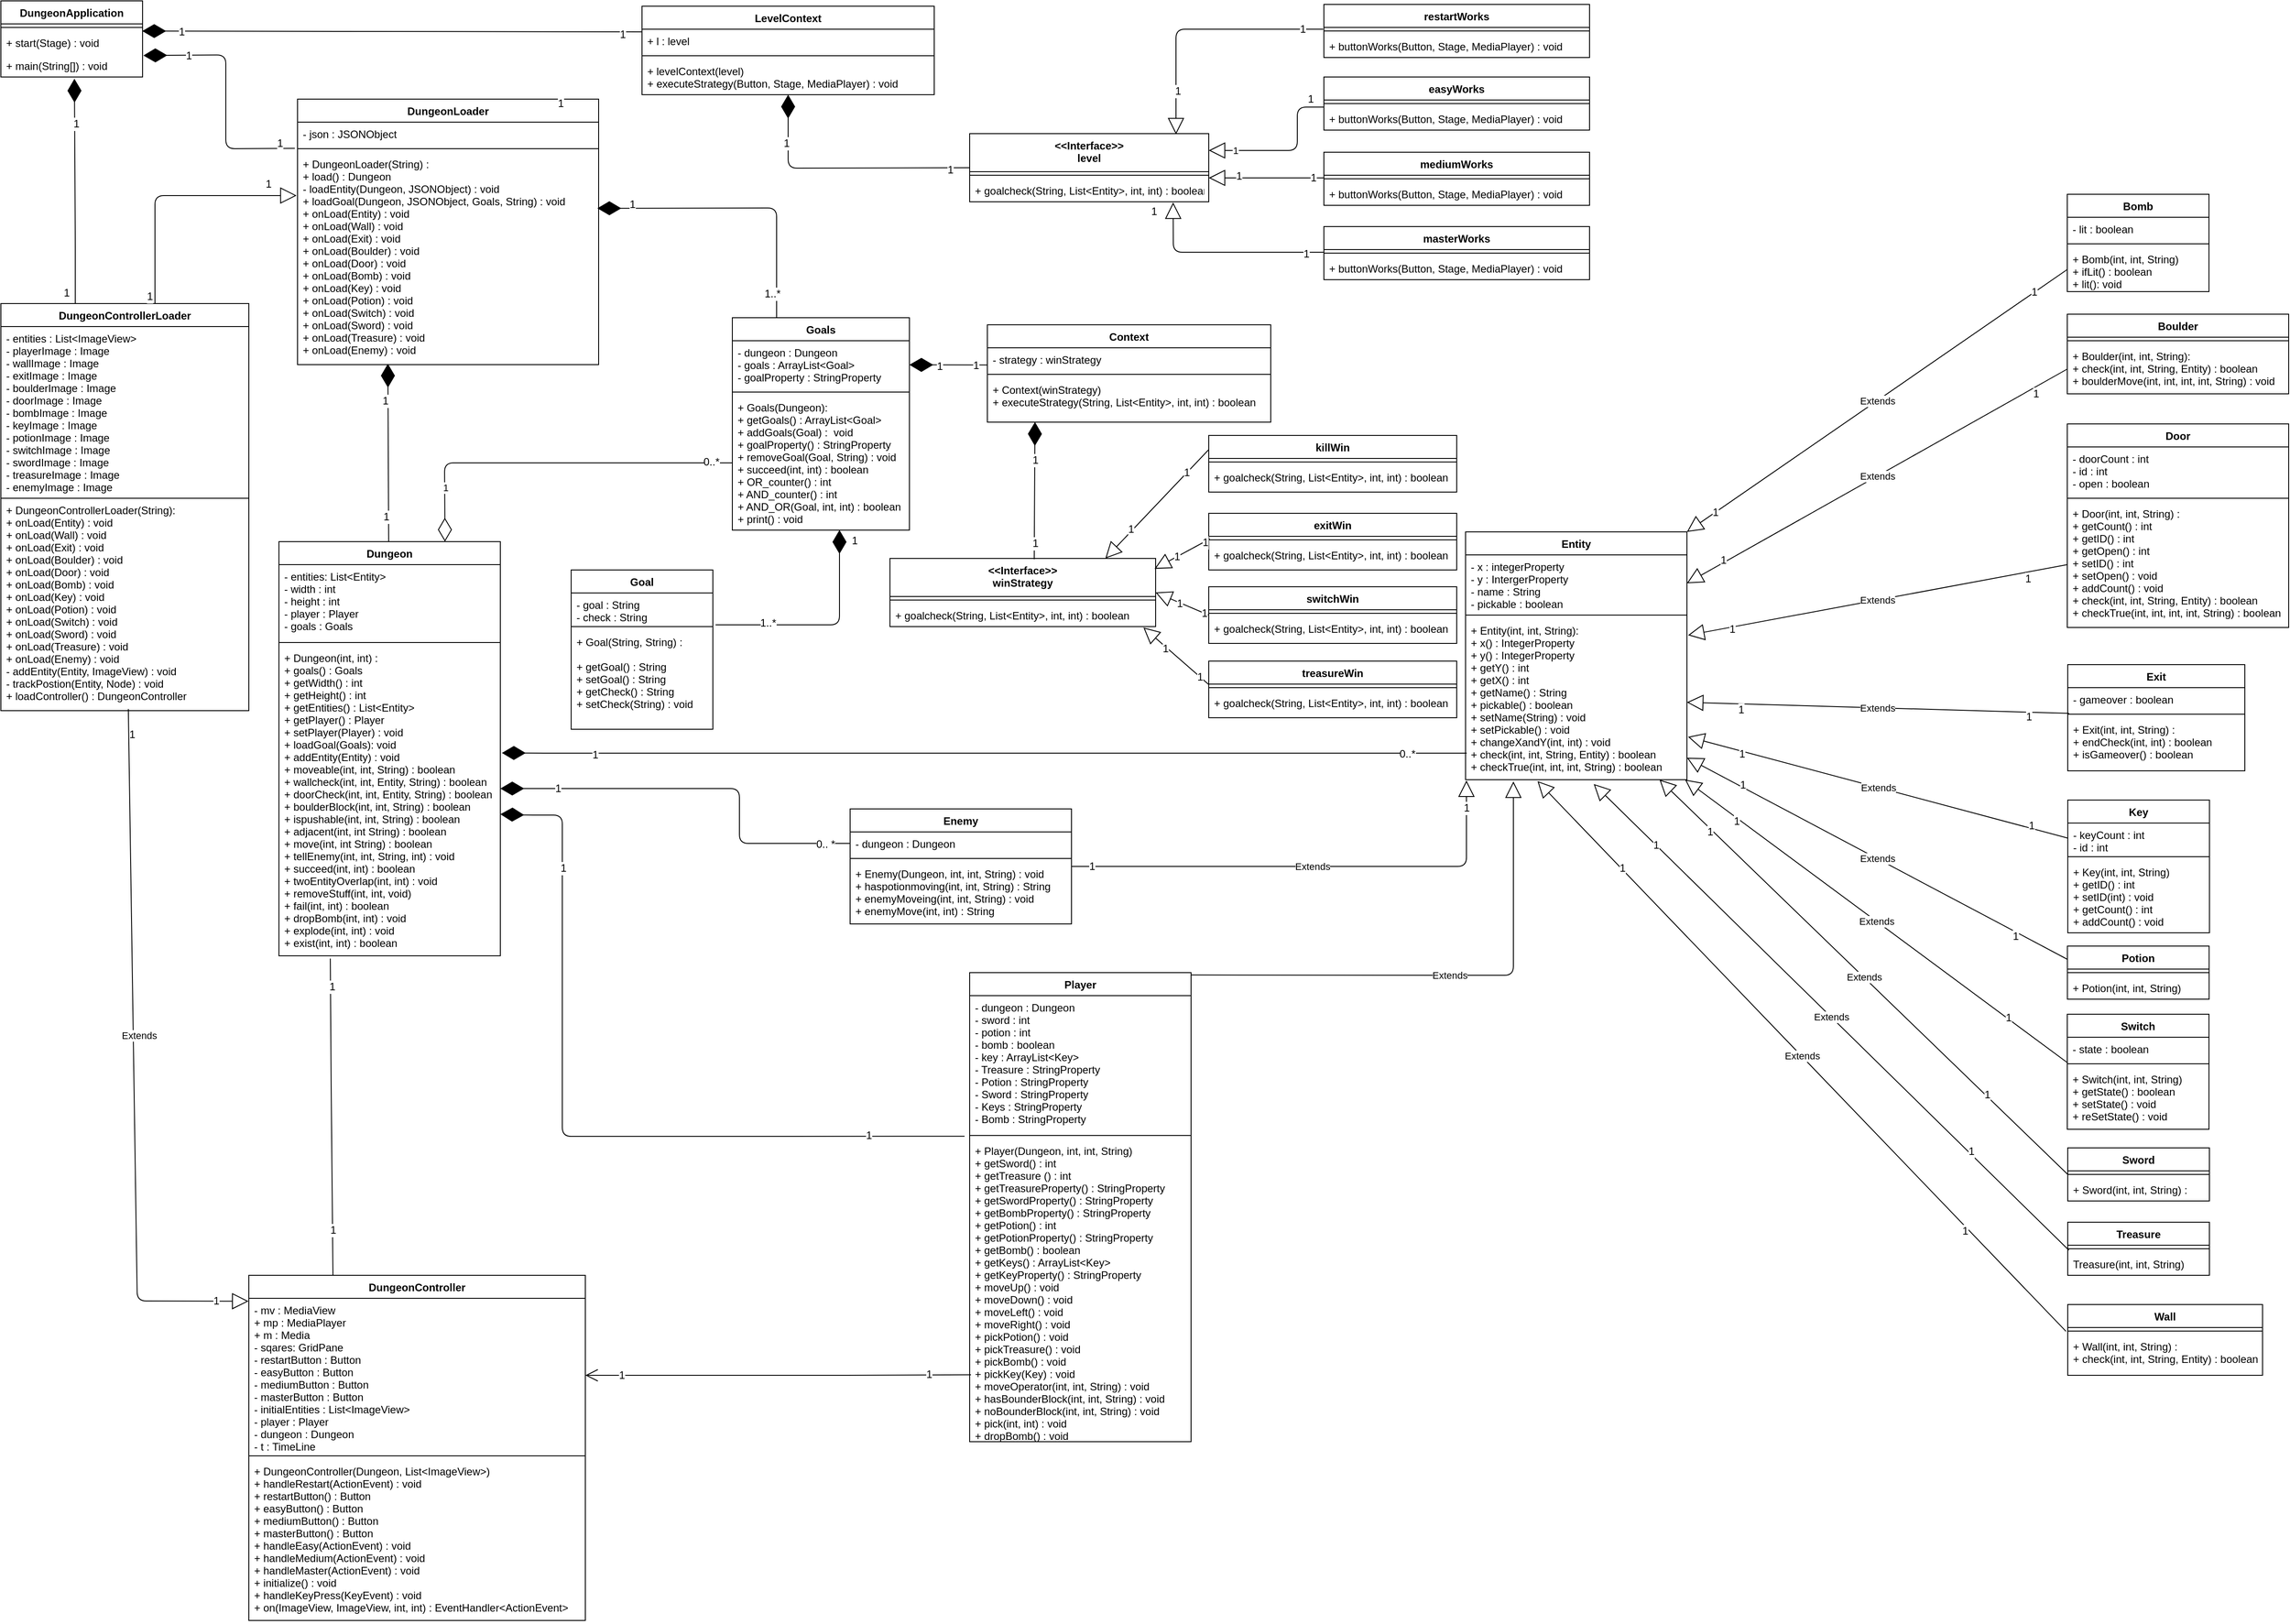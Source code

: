 <mxfile version="11.0.9" type="device"><diagram id="sZBRardrZDz20xaemkyh" name="Page-1"><mxGraphModel dx="3190" dy="1052" grid="1" gridSize="10" guides="1" tooltips="1" connect="1" arrows="1" fold="1" page="1" pageScale="1" pageWidth="827" pageHeight="1169" math="0" shadow="0"><root><mxCell id="0"/><mxCell id="1" parent="0"/><mxCell id="9PtmoUwQB6BmdvZRQT-6-66" value="Dungeon" style="swimlane;fontStyle=1;align=center;verticalAlign=top;childLayout=stackLayout;horizontal=1;startSize=26;horizontalStack=0;resizeParent=1;resizeParentMax=0;resizeLast=0;collapsible=1;marginBottom=0;" parent="1" vertex="1"><mxGeometry x="-1340" y="611" width="250" height="468" as="geometry"/></mxCell><mxCell id="9PtmoUwQB6BmdvZRQT-6-71" value="- entities: List&lt;Entity&gt;&#xA;- width : int&#xA;- height : int&#xA;- player : Player&#xA;- goals : Goals&#xA;" style="text;strokeColor=none;fillColor=none;align=left;verticalAlign=top;spacingLeft=4;spacingRight=4;overflow=hidden;rotatable=0;points=[[0,0.5],[1,0.5]];portConstraint=eastwest;" parent="9PtmoUwQB6BmdvZRQT-6-66" vertex="1"><mxGeometry y="26" width="250" height="84" as="geometry"/></mxCell><mxCell id="9PtmoUwQB6BmdvZRQT-6-68" value="" style="line;strokeWidth=1;fillColor=none;align=left;verticalAlign=middle;spacingTop=-1;spacingLeft=3;spacingRight=3;rotatable=0;labelPosition=right;points=[];portConstraint=eastwest;" parent="9PtmoUwQB6BmdvZRQT-6-66" vertex="1"><mxGeometry y="110" width="250" height="8" as="geometry"/></mxCell><mxCell id="9PtmoUwQB6BmdvZRQT-6-69" value="+ Dungeon(int, int) :&#xA;+ goals() : Goals&#xA;+ getWidth() : int&#xA;+ getHeight() : int&#xA;+ getEntities() : List&lt;Entity&gt;&#xA;+ getPlayer() : Player&#xA;+ setPlayer(Player) : void&#xA;+ loadGoal(Goals): void&#xA;+ addEntity(Entity) : void&#xA;+ moveable(int, int, String) : boolean&#xA;+ wallcheck(int, int, Entity, String) : boolean&#xA;+ doorCheck(int, int, Entity, String) : boolean&#xA;+ boulderBlock(int, int, String) : boolean&#xA;+ ispushable(int, int, String) : boolean&#xA;+ adjacent(int, int String) : boolean&#xA;+ move(int, int String) : boolean&#xA;+ tellEnemy(int, int, String, int) : void&#xA;+ succeed(int, int) : boolean&#xA;+ twoEntityOverlap(int, int) : void&#xA;+ removeStuff(int, int, void)&#xA;+ fail(int, int) : boolean&#xA;+ dropBomb(int, int) : void&#xA;+ explode(int, int) : void&#xA;+ exist(int, int) : boolean&#xA;&#xA;&#xA;&#xA;" style="text;strokeColor=none;fillColor=none;align=left;verticalAlign=top;spacingLeft=4;spacingRight=4;overflow=hidden;rotatable=0;points=[[0,0.5],[1,0.5]];portConstraint=eastwest;" parent="9PtmoUwQB6BmdvZRQT-6-66" vertex="1"><mxGeometry y="118" width="250" height="350" as="geometry"/></mxCell><mxCell id="9PtmoUwQB6BmdvZRQT-6-81" value="Player" style="swimlane;fontStyle=1;align=center;verticalAlign=top;childLayout=stackLayout;horizontal=1;startSize=26;horizontalStack=0;resizeParent=1;resizeParentMax=0;resizeLast=0;collapsible=1;marginBottom=0;" parent="1" vertex="1"><mxGeometry x="-560" y="1098" width="250" height="530" as="geometry"/></mxCell><mxCell id="9PtmoUwQB6BmdvZRQT-6-82" value="- dungeon : Dungeon&#xA;- sword : int&#xA;- potion : int&#xA;- bomb : boolean&#xA;- key : ArrayList&lt;Key&gt;&#xA;- Treasure : StringProperty&#xA;- Potion : StringProperty&#xA;- Sword : StringProperty&#xA;- Keys : StringProperty&#xA;- Bomb : StringProperty&#xA;" style="text;strokeColor=none;fillColor=none;align=left;verticalAlign=top;spacingLeft=4;spacingRight=4;overflow=hidden;rotatable=0;points=[[0,0.5],[1,0.5]];portConstraint=eastwest;" parent="9PtmoUwQB6BmdvZRQT-6-81" vertex="1"><mxGeometry y="26" width="250" height="154" as="geometry"/></mxCell><mxCell id="9PtmoUwQB6BmdvZRQT-6-83" value="" style="line;strokeWidth=1;fillColor=none;align=left;verticalAlign=middle;spacingTop=-1;spacingLeft=3;spacingRight=3;rotatable=0;labelPosition=right;points=[];portConstraint=eastwest;" parent="9PtmoUwQB6BmdvZRQT-6-81" vertex="1"><mxGeometry y="180" width="250" height="8" as="geometry"/></mxCell><mxCell id="9PtmoUwQB6BmdvZRQT-6-84" value="+ Player(Dungeon, int, int, String)&#xA;+ getSword() : int&#xA;+ getTreasure () : int&#xA;+ getTreasureProperty() : StringProperty&#xA;+ getSwordProperty() : StringProperty&#xA;+ getBombProperty() : StringProperty&#xA;+ getPotion() : int&#xA;+ getPotionProperty() : StringProperty&#xA;+ getBomb() : boolean&#xA;+ getKeys() : ArrayList&lt;Key&gt;&#xA;+ getKeyProperty() : StringProperty&#xA;+ moveUp() : void&#xA;+ moveDown() : void&#xA;+ moveLeft() : void&#xA;+ moveRight() : void&#xA;+ pickPotion() : void&#xA;+ pickTreasure() : void&#xA;+ pickBomb() : void&#xA;+ pickKey(Key) : void&#xA;+ moveOperator(int, int, String) : void&#xA;+ hasBounderBlock(int, int, String) : void&#xA;+ noBounderBlock(int, int, String) : void&#xA;+ pick(int, int) : void&#xA;+ dropBomb() : void&#xA;&#xA;" style="text;strokeColor=none;fillColor=none;align=left;verticalAlign=top;spacingLeft=4;spacingRight=4;overflow=hidden;rotatable=0;points=[[0,0.5],[1,0.5]];portConstraint=eastwest;" parent="9PtmoUwQB6BmdvZRQT-6-81" vertex="1"><mxGeometry y="188" width="250" height="342" as="geometry"/></mxCell><mxCell id="9PtmoUwQB6BmdvZRQT-6-92" value="" style="endArrow=diamondThin;endFill=1;endSize=24;html=1;exitX=-0.023;exitY=-0.009;exitDx=0;exitDy=0;exitPerimeter=0;" parent="1" source="9PtmoUwQB6BmdvZRQT-6-84" edge="1"><mxGeometry width="160" relative="1" as="geometry"><mxPoint x="-834" y="920" as="sourcePoint"/><mxPoint x="-1090" y="919" as="targetPoint"/><Array as="points"><mxPoint x="-1020" y="1283"/><mxPoint x="-1020" y="920"/><mxPoint x="-1060" y="920"/></Array></mxGeometry></mxCell><mxCell id="9PtmoUwQB6BmdvZRQT-6-93" value="1" style="text;html=1;resizable=0;points=[];align=center;verticalAlign=middle;labelBackgroundColor=#ffffff;" parent="9PtmoUwQB6BmdvZRQT-6-92" vertex="1" connectable="0"><mxGeometry x="0.735" y="-3" relative="1" as="geometry"><mxPoint x="-2" y="12" as="offset"/></mxGeometry></mxCell><mxCell id="9PtmoUwQB6BmdvZRQT-6-94" value="1" style="text;html=1;resizable=0;points=[];align=center;verticalAlign=middle;labelBackgroundColor=#ffffff;" parent="9PtmoUwQB6BmdvZRQT-6-92" vertex="1" connectable="0"><mxGeometry x="-0.757" y="-1" relative="1" as="geometry"><mxPoint as="offset"/></mxGeometry></mxCell><mxCell id="9PtmoUwQB6BmdvZRQT-6-104" value="DungeonLoader" style="swimlane;fontStyle=1;align=center;verticalAlign=top;childLayout=stackLayout;horizontal=1;startSize=26;horizontalStack=0;resizeParent=1;resizeParentMax=0;resizeLast=0;collapsible=1;marginBottom=0;" parent="1" vertex="1"><mxGeometry x="-1319" y="111" width="340" height="300" as="geometry"/></mxCell><mxCell id="9PtmoUwQB6BmdvZRQT-6-105" value="- json : JSONObject" style="text;strokeColor=none;fillColor=none;align=left;verticalAlign=top;spacingLeft=4;spacingRight=4;overflow=hidden;rotatable=0;points=[[0,0.5],[1,0.5]];portConstraint=eastwest;" parent="9PtmoUwQB6BmdvZRQT-6-104" vertex="1"><mxGeometry y="26" width="340" height="26" as="geometry"/></mxCell><mxCell id="9PtmoUwQB6BmdvZRQT-6-106" value="" style="line;strokeWidth=1;fillColor=none;align=left;verticalAlign=middle;spacingTop=-1;spacingLeft=3;spacingRight=3;rotatable=0;labelPosition=right;points=[];portConstraint=eastwest;" parent="9PtmoUwQB6BmdvZRQT-6-104" vertex="1"><mxGeometry y="52" width="340" height="8" as="geometry"/></mxCell><mxCell id="9PtmoUwQB6BmdvZRQT-6-107" value="+ DungeonLoader(String) : &#xA;+ load() : Dungeon&#xA;- loadEntity(Dungeon, JSONObject) : void&#xA;+ loadGoal(Dungeon, JSONObject, Goals, String) : void&#xA;+ onLoad(Entity) : void&#xA;+ onLoad(Wall) : void&#xA;+ onLoad(Exit) : void&#xA;+ onLoad(Boulder) : void&#xA;+ onLoad(Door) : void&#xA;+ onLoad(Bomb) : void&#xA;+ onLoad(Key) : void&#xA;+ onLoad(Potion) : void&#xA;+ onLoad(Switch) : void&#xA;+ onLoad(Sword) : void&#xA;+ onLoad(Treasure) : void&#xA;+ onLoad(Enemy) : void&#xA;" style="text;strokeColor=none;fillColor=none;align=left;verticalAlign=top;spacingLeft=4;spacingRight=4;overflow=hidden;rotatable=0;points=[[0,0.5],[1,0.5]];portConstraint=eastwest;" parent="9PtmoUwQB6BmdvZRQT-6-104" vertex="1"><mxGeometry y="60" width="340" height="240" as="geometry"/></mxCell><mxCell id="9PtmoUwQB6BmdvZRQT-6-112" value="DungeonControllerLoader" style="swimlane;fontStyle=1;align=center;verticalAlign=top;childLayout=stackLayout;horizontal=1;startSize=26;horizontalStack=0;resizeParent=1;resizeParentMax=0;resizeLast=0;collapsible=1;marginBottom=0;" parent="1" vertex="1"><mxGeometry x="-1654" y="342" width="280" height="460" as="geometry"/></mxCell><mxCell id="9PtmoUwQB6BmdvZRQT-6-117" value="- entities : List&lt;ImageView&gt;&#xA;- playerImage : Image&#xA;- wallImage : Image&#xA;- exitImage : Image&#xA;- boulderImage : Image&#xA;- doorImage : Image&#xA;- bombImage : Image&#xA;- keyImage : Image&#xA;- potionImage : Image&#xA;- switchImage : Image&#xA;- swordImage : Image&#xA;- treasureImage : Image&#xA;- enemyImage : Image&#xA;" style="text;strokeColor=none;fillColor=none;align=left;verticalAlign=top;spacingLeft=4;spacingRight=4;overflow=hidden;rotatable=0;points=[[0,0.5],[1,0.5]];portConstraint=eastwest;" parent="9PtmoUwQB6BmdvZRQT-6-112" vertex="1"><mxGeometry y="26" width="280" height="194" as="geometry"/></mxCell><mxCell id="9PtmoUwQB6BmdvZRQT-6-114" value="+ DungeonControllerLoader(String):&#xA;+ onLoad(Entity) : void&#xA;+ onLoad(Wall) : void&#xA;+ onLoad(Exit) : void&#xA;+ onLoad(Boulder) : void&#xA;+ onLoad(Door) : void&#xA;+ onLoad(Bomb) : void&#xA;+ onLoad(Key) : void&#xA;+ onLoad(Potion) : void&#xA;+ onLoad(Switch) : void&#xA;+ onLoad(Sword) : void&#xA;+ onLoad(Treasure) : void&#xA;+ onLoad(Enemy) : void&#xA;- addEntity(Entity, ImageView) : void&#xA;- trackPostion(Entity, Node) : void&#xA;+ loadController() : DungeonController&#xA;" style="text;strokeColor=#000000;fillColor=none;align=left;verticalAlign=top;spacingLeft=4;spacingRight=4;overflow=hidden;rotatable=0;points=[[0,0.5],[1,0.5]];portConstraint=eastwest;fontFamily=Helvetica;fontSize=12;fontColor=#000000;strokeWidth=1;" parent="9PtmoUwQB6BmdvZRQT-6-112" vertex="1"><mxGeometry y="220" width="280" height="240" as="geometry"/></mxCell><mxCell id="9PtmoUwQB6BmdvZRQT-6-125" value="" style="endArrow=block;endSize=16;endFill=0;html=1;entryX=-0.003;entryY=0.204;entryDx=0;entryDy=0;entryPerimeter=0;" parent="1" target="9PtmoUwQB6BmdvZRQT-6-107" edge="1"><mxGeometry width="160" relative="1" as="geometry"><mxPoint x="-1480" y="342" as="sourcePoint"/><mxPoint x="-1320.87" y="92.994" as="targetPoint"/><Array as="points"><mxPoint x="-1480" y="342"/><mxPoint x="-1480" y="220"/></Array></mxGeometry></mxCell><mxCell id="9PtmoUwQB6BmdvZRQT-6-126" value="DungeonApplication" style="swimlane;fontStyle=1;align=center;verticalAlign=top;childLayout=stackLayout;horizontal=1;startSize=26;horizontalStack=0;resizeParent=1;resizeParentMax=0;resizeLast=0;collapsible=1;marginBottom=0;" parent="1" vertex="1"><mxGeometry x="-1654" width="160" height="86" as="geometry"/></mxCell><mxCell id="9PtmoUwQB6BmdvZRQT-6-128" value="" style="line;strokeWidth=1;fillColor=none;align=left;verticalAlign=middle;spacingTop=-1;spacingLeft=3;spacingRight=3;rotatable=0;labelPosition=right;points=[];portConstraint=eastwest;" parent="9PtmoUwQB6BmdvZRQT-6-126" vertex="1"><mxGeometry y="26" width="160" height="8" as="geometry"/></mxCell><mxCell id="9PtmoUwQB6BmdvZRQT-6-129" value="+ start(Stage) : void" style="text;strokeColor=none;fillColor=none;align=left;verticalAlign=top;spacingLeft=4;spacingRight=4;overflow=hidden;rotatable=0;points=[[0,0.5],[1,0.5]];portConstraint=eastwest;" parent="9PtmoUwQB6BmdvZRQT-6-126" vertex="1"><mxGeometry y="34" width="160" height="26" as="geometry"/></mxCell><mxCell id="9PtmoUwQB6BmdvZRQT-6-130" value="+ main(String[]) : void" style="text;strokeColor=none;fillColor=none;align=left;verticalAlign=top;spacingLeft=4;spacingRight=4;overflow=hidden;rotatable=0;points=[[0,0.5],[1,0.5]];portConstraint=eastwest;" parent="9PtmoUwQB6BmdvZRQT-6-126" vertex="1"><mxGeometry y="60" width="160" height="26" as="geometry"/></mxCell><mxCell id="9PtmoUwQB6BmdvZRQT-6-136" value="DungeonController" style="swimlane;fontStyle=1;align=center;verticalAlign=top;childLayout=stackLayout;horizontal=1;startSize=26;horizontalStack=0;resizeParent=1;resizeParentMax=0;resizeLast=0;collapsible=1;marginBottom=0;" parent="1" vertex="1"><mxGeometry x="-1374" y="1440" width="380" height="390" as="geometry"/></mxCell><mxCell id="9PtmoUwQB6BmdvZRQT-6-142" value="- mv : MediaView&#xA;+ mp : MediaPlayer&#xA;+ m : Media&#xA;- sqares: GridPane&#xA;- restartButton : Button&#xA;- easyButton : Button&#xA;- mediumButton : Button&#xA;- masterButton : Button&#xA;- initialEntities : List&lt;ImageView&gt;&#xA;- player : Player&#xA;- dungeon : Dungeon&#xA;- t : TimeLine&#xA;" style="text;strokeColor=none;fillColor=none;align=left;verticalAlign=top;spacingLeft=4;spacingRight=4;overflow=hidden;rotatable=0;points=[[0,0.5],[1,0.5]];portConstraint=eastwest;" parent="9PtmoUwQB6BmdvZRQT-6-136" vertex="1"><mxGeometry y="26" width="380" height="174" as="geometry"/></mxCell><mxCell id="9PtmoUwQB6BmdvZRQT-6-138" value="" style="line;strokeWidth=1;fillColor=none;align=left;verticalAlign=middle;spacingTop=-1;spacingLeft=3;spacingRight=3;rotatable=0;labelPosition=right;points=[];portConstraint=eastwest;" parent="9PtmoUwQB6BmdvZRQT-6-136" vertex="1"><mxGeometry y="200" width="380" height="8" as="geometry"/></mxCell><mxCell id="9PtmoUwQB6BmdvZRQT-6-145" value="+ DungeonController(Dungeon, List&lt;ImageView&gt;)&#xA;+ handleRestart(ActionEvent) : void&#xA;+ restartButton() : Button&#xA;+ easyButton() : Button&#xA;+ mediumButton() : Button&#xA;+ masterButton() : Button&#xA;+ handleEasy(ActionEvent) : void&#xA;+ handleMedium(ActionEvent) : void&#xA;+ handleMaster(ActionEvent) : void&#xA;+ initialize() : void&#xA;+ handleKeyPress(KeyEvent) : void&#xA;+ on(ImageView, ImageView, int, int) : EventHandler&lt;ActionEvent&gt;&#xA;" style="text;strokeColor=none;fillColor=none;align=left;verticalAlign=top;spacingLeft=4;spacingRight=4;overflow=hidden;rotatable=0;points=[[0,0.5],[1,0.5]];portConstraint=eastwest;" parent="9PtmoUwQB6BmdvZRQT-6-136" vertex="1"><mxGeometry y="208" width="380" height="182" as="geometry"/></mxCell><mxCell id="9PtmoUwQB6BmdvZRQT-6-150" value="" style="endArrow=diamondThin;endFill=1;endSize=24;html=1;entryX=1.007;entryY=0.345;entryDx=0;entryDy=0;entryPerimeter=0;exitX=0.005;exitY=0.835;exitDx=0;exitDy=0;exitPerimeter=0;" parent="1" target="9PtmoUwQB6BmdvZRQT-6-69" edge="1" source="Bj1MmIwAS_j6fGKkTnKj-11"><mxGeometry width="160" relative="1" as="geometry"><mxPoint x="-1" y="850" as="sourcePoint"/><mxPoint x="-978" y="63" as="targetPoint"/><Array as="points"><mxPoint x="-50" y="850"/><mxPoint x="-620" y="850"/><mxPoint x="-930" y="850"/><mxPoint x="-1030" y="850"/></Array></mxGeometry></mxCell><mxCell id="Bj1MmIwAS_j6fGKkTnKj-12" value="1" style="text;html=1;resizable=0;points=[];align=center;verticalAlign=middle;labelBackgroundColor=#ffffff;" vertex="1" connectable="0" parent="9PtmoUwQB6BmdvZRQT-6-150"><mxGeometry x="0.808" y="2" relative="1" as="geometry"><mxPoint as="offset"/></mxGeometry></mxCell><mxCell id="Bj1MmIwAS_j6fGKkTnKj-274" value="0..*" style="text;html=1;resizable=0;points=[];align=center;verticalAlign=middle;labelBackgroundColor=#ffffff;" vertex="1" connectable="0" parent="9PtmoUwQB6BmdvZRQT-6-150"><mxGeometry x="-0.876" y="1" relative="1" as="geometry"><mxPoint as="offset"/></mxGeometry></mxCell><mxCell id="9PtmoUwQB6BmdvZRQT-6-152" value="" style="endArrow=diamondThin;endFill=1;endSize=24;html=1;entryX=1.006;entryY=0.065;entryDx=0;entryDy=0;exitX=-0.009;exitY=-0.018;exitDx=0;exitDy=0;exitPerimeter=0;entryPerimeter=0;" parent="1" source="9PtmoUwQB6BmdvZRQT-6-107" target="9PtmoUwQB6BmdvZRQT-6-130" edge="1"><mxGeometry width="160" relative="1" as="geometry"><mxPoint x="-1320" y="47" as="sourcePoint"/><mxPoint x="-760" y="740" as="targetPoint"/><Array as="points"><mxPoint x="-1400" y="167"/><mxPoint x="-1400" y="61"/></Array></mxGeometry></mxCell><mxCell id="9PtmoUwQB6BmdvZRQT-6-153" value="" style="endArrow=diamondThin;endFill=1;endSize=24;html=1;entryX=0.519;entryY=1.077;entryDx=0;entryDy=0;entryPerimeter=0;" parent="1" target="9PtmoUwQB6BmdvZRQT-6-130" edge="1"><mxGeometry width="160" relative="1" as="geometry"><mxPoint x="-1570" y="342" as="sourcePoint"/><mxPoint x="-1570" y="80" as="targetPoint"/><Array as="points"><mxPoint x="-1570" y="270"/></Array></mxGeometry></mxCell><mxCell id="Bj1MmIwAS_j6fGKkTnKj-271" value="1" style="text;html=1;resizable=0;points=[];align=center;verticalAlign=middle;labelBackgroundColor=#ffffff;" vertex="1" connectable="0" parent="9PtmoUwQB6BmdvZRQT-6-153"><mxGeometry x="0.603" y="-1" relative="1" as="geometry"><mxPoint as="offset"/></mxGeometry></mxCell><mxCell id="AEpRyCtMXCHcGUm2Mf4X-20" value="" style="endArrow=diamondThin;endFill=1;endSize=24;html=1;" parent="1" source="9PtmoUwQB6BmdvZRQT-6-66" edge="1"><mxGeometry width="160" relative="1" as="geometry"><mxPoint x="-1480" y="829.5" as="sourcePoint"/><mxPoint x="-1217" y="410" as="targetPoint"/><Array as="points"/></mxGeometry></mxCell><mxCell id="Bj1MmIwAS_j6fGKkTnKj-272" value="1" style="text;html=1;resizable=0;points=[];align=center;verticalAlign=middle;labelBackgroundColor=#ffffff;" vertex="1" connectable="0" parent="AEpRyCtMXCHcGUm2Mf4X-20"><mxGeometry x="-0.72" y="3" relative="1" as="geometry"><mxPoint as="offset"/></mxGeometry></mxCell><mxCell id="Bj1MmIwAS_j6fGKkTnKj-273" value="1" style="text;html=1;resizable=0;points=[];align=center;verticalAlign=middle;labelBackgroundColor=#ffffff;" vertex="1" connectable="0" parent="AEpRyCtMXCHcGUm2Mf4X-20"><mxGeometry x="0.599" y="-4" relative="1" as="geometry"><mxPoint x="-7" y="1" as="offset"/></mxGeometry></mxCell><mxCell id="AEpRyCtMXCHcGUm2Mf4X-21" value="" style="endArrow=open;endFill=1;endSize=12;html=1;entryX=1;entryY=0.5;entryDx=0;entryDy=0;exitX=0.006;exitY=0.779;exitDx=0;exitDy=0;exitPerimeter=0;" parent="1" source="9PtmoUwQB6BmdvZRQT-6-84" target="9PtmoUwQB6BmdvZRQT-6-142" edge="1"><mxGeometry width="160" relative="1" as="geometry"><mxPoint x="-691.9" y="1032.54" as="sourcePoint"/><mxPoint x="-1055.94" y="1258" as="targetPoint"/><Array as="points"><mxPoint x="-709" y="1553"/></Array></mxGeometry></mxCell><mxCell id="Bj1MmIwAS_j6fGKkTnKj-45" value="1" style="text;html=1;resizable=0;points=[];align=center;verticalAlign=middle;labelBackgroundColor=#ffffff;" vertex="1" connectable="0" parent="AEpRyCtMXCHcGUm2Mf4X-21"><mxGeometry x="-0.779" y="-1" relative="1" as="geometry"><mxPoint as="offset"/></mxGeometry></mxCell><mxCell id="Bj1MmIwAS_j6fGKkTnKj-265" value="1" style="text;html=1;resizable=0;points=[];align=center;verticalAlign=middle;labelBackgroundColor=#ffffff;" vertex="1" connectable="0" parent="AEpRyCtMXCHcGUm2Mf4X-21"><mxGeometry x="0.815" relative="1" as="geometry"><mxPoint as="offset"/></mxGeometry></mxCell><mxCell id="AEpRyCtMXCHcGUm2Mf4X-38" value="1" style="text;html=1;resizable=0;points=[];align=center;verticalAlign=middle;labelBackgroundColor=#ffffff;" parent="1" vertex="1" connectable="0"><mxGeometry x="-1580" y="330" as="geometry"><mxPoint as="offset"/></mxGeometry></mxCell><mxCell id="AEpRyCtMXCHcGUm2Mf4X-39" value="1" style="text;html=1;resizable=0;points=[];align=center;verticalAlign=middle;labelBackgroundColor=#ffffff;" parent="1" vertex="1" connectable="0"><mxGeometry x="-979" y="487" as="geometry"><mxPoint x="-360" y="-326" as="offset"/></mxGeometry></mxCell><mxCell id="AEpRyCtMXCHcGUm2Mf4X-42" value="1" style="text;html=1;resizable=0;points=[];align=center;verticalAlign=middle;labelBackgroundColor=#ffffff;" parent="1" vertex="1" connectable="0"><mxGeometry x="-1530" y="342" as="geometry"><mxPoint x="88" y="-280" as="offset"/></mxGeometry></mxCell><mxCell id="AEpRyCtMXCHcGUm2Mf4X-46" value="1" style="text;html=1;resizable=0;points=[];align=center;verticalAlign=middle;labelBackgroundColor=#ffffff;" parent="1" vertex="1" connectable="0"><mxGeometry x="-1440" y="487" as="geometry"><mxPoint x="88" y="-280" as="offset"/></mxGeometry></mxCell><mxCell id="AEpRyCtMXCHcGUm2Mf4X-48" value="1" style="text;html=1;resizable=0;points=[];align=center;verticalAlign=middle;labelBackgroundColor=#ffffff;" parent="1" vertex="1" connectable="0"><mxGeometry x="-1574" y="614" as="geometry"><mxPoint x="88" y="-280" as="offset"/></mxGeometry></mxCell><mxCell id="AEpRyCtMXCHcGUm2Mf4X-69" value="1" style="text;html=1;resizable=0;points=[];align=center;verticalAlign=middle;labelBackgroundColor=#ffffff;" parent="1" vertex="1" connectable="0"><mxGeometry x="-1020.011" y="103.842" as="geometry"><mxPoint x="-2" y="12" as="offset"/></mxGeometry></mxCell><mxCell id="Bj1MmIwAS_j6fGKkTnKj-7" value="" style="endArrow=none;html=1;exitX=0.25;exitY=0;exitDx=0;exitDy=0;entryX=0.232;entryY=1.009;entryDx=0;entryDy=0;entryPerimeter=0;" edge="1" parent="1" source="9PtmoUwQB6BmdvZRQT-6-136" target="9PtmoUwQB6BmdvZRQT-6-69"><mxGeometry width="50" height="50" relative="1" as="geometry"><mxPoint x="-1010" y="880" as="sourcePoint"/><mxPoint x="-1281" y="1070" as="targetPoint"/><Array as="points"><mxPoint x="-1281" y="1230"/></Array></mxGeometry></mxCell><mxCell id="Bj1MmIwAS_j6fGKkTnKj-266" value="1" style="text;html=1;resizable=0;points=[];align=center;verticalAlign=middle;labelBackgroundColor=#ffffff;" vertex="1" connectable="0" parent="Bj1MmIwAS_j6fGKkTnKj-7"><mxGeometry x="0.824" y="-2" relative="1" as="geometry"><mxPoint as="offset"/></mxGeometry></mxCell><mxCell id="Bj1MmIwAS_j6fGKkTnKj-267" value="1" style="text;html=1;resizable=0;points=[];align=center;verticalAlign=middle;labelBackgroundColor=#ffffff;" vertex="1" connectable="0" parent="Bj1MmIwAS_j6fGKkTnKj-7"><mxGeometry x="0.174" y="-159" relative="1" as="geometry"><mxPoint x="-157" y="160" as="offset"/></mxGeometry></mxCell><mxCell id="Bj1MmIwAS_j6fGKkTnKj-8" value="Entity&#xA;" style="swimlane;fontStyle=1;align=center;verticalAlign=top;childLayout=stackLayout;horizontal=1;startSize=26;horizontalStack=0;resizeParent=1;resizeParentMax=0;resizeLast=0;collapsible=1;marginBottom=0;" vertex="1" parent="1"><mxGeometry y="600" width="250" height="280" as="geometry"/></mxCell><mxCell id="Bj1MmIwAS_j6fGKkTnKj-9" value="- x : integerProperty&#xA;- y : IntergerProperty&#xA;- name : String&#xA;- pickable : boolean&#xA;" style="text;strokeColor=none;fillColor=none;align=left;verticalAlign=top;spacingLeft=4;spacingRight=4;overflow=hidden;rotatable=0;points=[[0,0.5],[1,0.5]];portConstraint=eastwest;" vertex="1" parent="Bj1MmIwAS_j6fGKkTnKj-8"><mxGeometry y="26" width="250" height="64" as="geometry"/></mxCell><mxCell id="Bj1MmIwAS_j6fGKkTnKj-10" value="" style="line;strokeWidth=1;fillColor=none;align=left;verticalAlign=middle;spacingTop=-1;spacingLeft=3;spacingRight=3;rotatable=0;labelPosition=right;points=[];portConstraint=eastwest;" vertex="1" parent="Bj1MmIwAS_j6fGKkTnKj-8"><mxGeometry y="90" width="250" height="8" as="geometry"/></mxCell><mxCell id="Bj1MmIwAS_j6fGKkTnKj-11" value="+ Entity(int, int, String): &#xA;+ x() : IntegerProperty&#xA;+ y() : IntegerProperty&#xA;+ getY() : int&#xA;+ getX() : int&#xA;+ getName() : String&#xA;+ pickable() : boolean&#xA;+ setName(String) : void&#xA;+ setPickable() : void&#xA;+ changeXandY(int, int) : void&#xA;+ check(int, int, String, Entity) : boolean&#xA;+ checkTrue(int, int, int, String) : boolean&#xA;" style="text;strokeColor=none;fillColor=none;align=left;verticalAlign=top;spacingLeft=4;spacingRight=4;overflow=hidden;rotatable=0;points=[[0,0.5],[1,0.5]];portConstraint=eastwest;" vertex="1" parent="Bj1MmIwAS_j6fGKkTnKj-8"><mxGeometry y="98" width="250" height="182" as="geometry"/></mxCell><mxCell id="Bj1MmIwAS_j6fGKkTnKj-25" value="Bomb" style="swimlane;fontStyle=1;align=center;verticalAlign=top;childLayout=stackLayout;horizontal=1;startSize=26;horizontalStack=0;resizeParent=1;resizeParentMax=0;resizeLast=0;collapsible=1;marginBottom=0;" vertex="1" parent="1"><mxGeometry x="679.5" y="218.5" width="160" height="110" as="geometry"/></mxCell><mxCell id="Bj1MmIwAS_j6fGKkTnKj-26" value="- lit : boolean" style="text;strokeColor=none;fillColor=none;align=left;verticalAlign=top;spacingLeft=4;spacingRight=4;overflow=hidden;rotatable=0;points=[[0,0.5],[1,0.5]];portConstraint=eastwest;" vertex="1" parent="Bj1MmIwAS_j6fGKkTnKj-25"><mxGeometry y="26" width="160" height="26" as="geometry"/></mxCell><mxCell id="Bj1MmIwAS_j6fGKkTnKj-27" value="" style="line;strokeWidth=1;fillColor=none;align=left;verticalAlign=middle;spacingTop=-1;spacingLeft=3;spacingRight=3;rotatable=0;labelPosition=right;points=[];portConstraint=eastwest;" vertex="1" parent="Bj1MmIwAS_j6fGKkTnKj-25"><mxGeometry y="52" width="160" height="8" as="geometry"/></mxCell><mxCell id="Bj1MmIwAS_j6fGKkTnKj-28" value="+ Bomb(int, int, String)&#xA;+ ifLit() : boolean&#xA;+ lit(): void&#xA;" style="text;strokeColor=none;fillColor=none;align=left;verticalAlign=top;spacingLeft=4;spacingRight=4;overflow=hidden;rotatable=0;points=[[0,0.5],[1,0.5]];portConstraint=eastwest;" vertex="1" parent="Bj1MmIwAS_j6fGKkTnKj-25"><mxGeometry y="60" width="160" height="50" as="geometry"/></mxCell><mxCell id="Bj1MmIwAS_j6fGKkTnKj-29" value="Boulder" style="swimlane;fontStyle=1;align=center;verticalAlign=top;childLayout=stackLayout;horizontal=1;startSize=26;horizontalStack=0;resizeParent=1;resizeParentMax=0;resizeLast=0;collapsible=1;marginBottom=0;" vertex="1" parent="1"><mxGeometry x="679.5" y="354" width="250" height="90" as="geometry"/></mxCell><mxCell id="Bj1MmIwAS_j6fGKkTnKj-31" value="" style="line;strokeWidth=1;fillColor=none;align=left;verticalAlign=middle;spacingTop=-1;spacingLeft=3;spacingRight=3;rotatable=0;labelPosition=right;points=[];portConstraint=eastwest;" vertex="1" parent="Bj1MmIwAS_j6fGKkTnKj-29"><mxGeometry y="26" width="250" height="8" as="geometry"/></mxCell><mxCell id="Bj1MmIwAS_j6fGKkTnKj-32" value="+ Boulder(int, int, String):&#xA;+ check(int, int, String, Entity) : boolean&#xA;+ boulderMove(int, int, int, int, String) : void&#xA;" style="text;strokeColor=none;fillColor=none;align=left;verticalAlign=top;spacingLeft=4;spacingRight=4;overflow=hidden;rotatable=0;points=[[0,0.5],[1,0.5]];portConstraint=eastwest;" vertex="1" parent="Bj1MmIwAS_j6fGKkTnKj-29"><mxGeometry y="34" width="250" height="56" as="geometry"/></mxCell><mxCell id="Bj1MmIwAS_j6fGKkTnKj-33" value="Door" style="swimlane;fontStyle=1;align=center;verticalAlign=top;childLayout=stackLayout;horizontal=1;startSize=26;horizontalStack=0;resizeParent=1;resizeParentMax=0;resizeLast=0;collapsible=1;marginBottom=0;" vertex="1" parent="1"><mxGeometry x="679.5" y="478" width="250" height="230" as="geometry"/></mxCell><mxCell id="Bj1MmIwAS_j6fGKkTnKj-34" value="- doorCount : int&#xA;- id : int&#xA;- open : boolean&#xA;" style="text;strokeColor=none;fillColor=none;align=left;verticalAlign=top;spacingLeft=4;spacingRight=4;overflow=hidden;rotatable=0;points=[[0,0.5],[1,0.5]];portConstraint=eastwest;" vertex="1" parent="Bj1MmIwAS_j6fGKkTnKj-33"><mxGeometry y="26" width="250" height="54" as="geometry"/></mxCell><mxCell id="Bj1MmIwAS_j6fGKkTnKj-35" value="" style="line;strokeWidth=1;fillColor=none;align=left;verticalAlign=middle;spacingTop=-1;spacingLeft=3;spacingRight=3;rotatable=0;labelPosition=right;points=[];portConstraint=eastwest;" vertex="1" parent="Bj1MmIwAS_j6fGKkTnKj-33"><mxGeometry y="80" width="250" height="8" as="geometry"/></mxCell><mxCell id="Bj1MmIwAS_j6fGKkTnKj-36" value="+ Door(int, int, String) : &#xA;+ getCount() : int&#xA;+ getID() : int&#xA;+ getOpen() : int&#xA;+ setID() : int&#xA;+ setOpen() : void&#xA;+ addCount() : void&#xA;+ check(int, int, String, Entity) : boolean&#xA;+ checkTrue(int, int, int, int, String) : boolean&#xA;" style="text;strokeColor=none;fillColor=none;align=left;verticalAlign=top;spacingLeft=4;spacingRight=4;overflow=hidden;rotatable=0;points=[[0,0.5],[1,0.5]];portConstraint=eastwest;" vertex="1" parent="Bj1MmIwAS_j6fGKkTnKj-33"><mxGeometry y="88" width="250" height="142" as="geometry"/></mxCell><mxCell id="Bj1MmIwAS_j6fGKkTnKj-46" value="Exit" style="swimlane;fontStyle=1;align=center;verticalAlign=top;childLayout=stackLayout;horizontal=1;startSize=26;horizontalStack=0;resizeParent=1;resizeParentMax=0;resizeLast=0;collapsible=1;marginBottom=0;" vertex="1" parent="1"><mxGeometry x="680" y="750" width="200" height="120" as="geometry"/></mxCell><mxCell id="Bj1MmIwAS_j6fGKkTnKj-47" value="- gameover : boolean" style="text;strokeColor=none;fillColor=none;align=left;verticalAlign=top;spacingLeft=4;spacingRight=4;overflow=hidden;rotatable=0;points=[[0,0.5],[1,0.5]];portConstraint=eastwest;" vertex="1" parent="Bj1MmIwAS_j6fGKkTnKj-46"><mxGeometry y="26" width="200" height="26" as="geometry"/></mxCell><mxCell id="Bj1MmIwAS_j6fGKkTnKj-48" value="" style="line;strokeWidth=1;fillColor=none;align=left;verticalAlign=middle;spacingTop=-1;spacingLeft=3;spacingRight=3;rotatable=0;labelPosition=right;points=[];portConstraint=eastwest;" vertex="1" parent="Bj1MmIwAS_j6fGKkTnKj-46"><mxGeometry y="52" width="200" height="8" as="geometry"/></mxCell><mxCell id="Bj1MmIwAS_j6fGKkTnKj-49" value="+ Exit(int, int, String) : &#xA;+ endCheck(int, int) : boolean&#xA;+ isGameover() : boolean&#xA;" style="text;strokeColor=none;fillColor=none;align=left;verticalAlign=top;spacingLeft=4;spacingRight=4;overflow=hidden;rotatable=0;points=[[0,0.5],[1,0.5]];portConstraint=eastwest;" vertex="1" parent="Bj1MmIwAS_j6fGKkTnKj-46"><mxGeometry y="60" width="200" height="60" as="geometry"/></mxCell><mxCell id="Bj1MmIwAS_j6fGKkTnKj-54" value="Key" style="swimlane;fontStyle=1;align=center;verticalAlign=top;childLayout=stackLayout;horizontal=1;startSize=26;horizontalStack=0;resizeParent=1;resizeParentMax=0;resizeLast=0;collapsible=1;marginBottom=0;" vertex="1" parent="1"><mxGeometry x="680.071" y="903" width="160" height="150" as="geometry"/></mxCell><mxCell id="Bj1MmIwAS_j6fGKkTnKj-55" value="- keyCount : int&#xA;- id : int&#xA;" style="text;strokeColor=none;fillColor=none;align=left;verticalAlign=top;spacingLeft=4;spacingRight=4;overflow=hidden;rotatable=0;points=[[0,0.5],[1,0.5]];portConstraint=eastwest;" vertex="1" parent="Bj1MmIwAS_j6fGKkTnKj-54"><mxGeometry y="26" width="160" height="34" as="geometry"/></mxCell><mxCell id="Bj1MmIwAS_j6fGKkTnKj-56" value="" style="line;strokeWidth=1;fillColor=none;align=left;verticalAlign=middle;spacingTop=-1;spacingLeft=3;spacingRight=3;rotatable=0;labelPosition=right;points=[];portConstraint=eastwest;" vertex="1" parent="Bj1MmIwAS_j6fGKkTnKj-54"><mxGeometry y="60" width="160" height="8" as="geometry"/></mxCell><mxCell id="Bj1MmIwAS_j6fGKkTnKj-57" value="+ Key(int, int, String)&#xA;+ getID() : int&#xA;+ setID(int) : void&#xA;+ getCount() : int&#xA;+ addCount() : void&#xA;" style="text;strokeColor=none;fillColor=none;align=left;verticalAlign=top;spacingLeft=4;spacingRight=4;overflow=hidden;rotatable=0;points=[[0,0.5],[1,0.5]];portConstraint=eastwest;" vertex="1" parent="Bj1MmIwAS_j6fGKkTnKj-54"><mxGeometry y="68" width="160" height="82" as="geometry"/></mxCell><mxCell id="Bj1MmIwAS_j6fGKkTnKj-58" value="Potion" style="swimlane;fontStyle=1;align=center;verticalAlign=top;childLayout=stackLayout;horizontal=1;startSize=26;horizontalStack=0;resizeParent=1;resizeParentMax=0;resizeLast=0;collapsible=1;marginBottom=0;" vertex="1" parent="1"><mxGeometry x="679.643" y="1068" width="160" height="60" as="geometry"/></mxCell><mxCell id="Bj1MmIwAS_j6fGKkTnKj-60" value="" style="line;strokeWidth=1;fillColor=none;align=left;verticalAlign=middle;spacingTop=-1;spacingLeft=3;spacingRight=3;rotatable=0;labelPosition=right;points=[];portConstraint=eastwest;" vertex="1" parent="Bj1MmIwAS_j6fGKkTnKj-58"><mxGeometry y="26" width="160" height="8" as="geometry"/></mxCell><mxCell id="Bj1MmIwAS_j6fGKkTnKj-61" value="+ Potion(int, int, String)" style="text;strokeColor=none;fillColor=none;align=left;verticalAlign=top;spacingLeft=4;spacingRight=4;overflow=hidden;rotatable=0;points=[[0,0.5],[1,0.5]];portConstraint=eastwest;" vertex="1" parent="Bj1MmIwAS_j6fGKkTnKj-58"><mxGeometry y="34" width="160" height="26" as="geometry"/></mxCell><mxCell id="Bj1MmIwAS_j6fGKkTnKj-62" value="Switch" style="swimlane;fontStyle=1;align=center;verticalAlign=top;childLayout=stackLayout;horizontal=1;startSize=26;horizontalStack=0;resizeParent=1;resizeParentMax=0;resizeLast=0;collapsible=1;marginBottom=0;" vertex="1" parent="1"><mxGeometry x="679.5" y="1145" width="160" height="130" as="geometry"/></mxCell><mxCell id="Bj1MmIwAS_j6fGKkTnKj-63" value="- state : boolean" style="text;strokeColor=none;fillColor=none;align=left;verticalAlign=top;spacingLeft=4;spacingRight=4;overflow=hidden;rotatable=0;points=[[0,0.5],[1,0.5]];portConstraint=eastwest;" vertex="1" parent="Bj1MmIwAS_j6fGKkTnKj-62"><mxGeometry y="26" width="160" height="26" as="geometry"/></mxCell><mxCell id="Bj1MmIwAS_j6fGKkTnKj-64" value="" style="line;strokeWidth=1;fillColor=none;align=left;verticalAlign=middle;spacingTop=-1;spacingLeft=3;spacingRight=3;rotatable=0;labelPosition=right;points=[];portConstraint=eastwest;" vertex="1" parent="Bj1MmIwAS_j6fGKkTnKj-62"><mxGeometry y="52" width="160" height="8" as="geometry"/></mxCell><mxCell id="Bj1MmIwAS_j6fGKkTnKj-65" value="+ Switch(int, int, String)&#xA;+ getState() : boolean&#xA;+ setState() : void&#xA;+ reSetState() : void&#xA;" style="text;strokeColor=none;fillColor=none;align=left;verticalAlign=top;spacingLeft=4;spacingRight=4;overflow=hidden;rotatable=0;points=[[0,0.5],[1,0.5]];portConstraint=eastwest;" vertex="1" parent="Bj1MmIwAS_j6fGKkTnKj-62"><mxGeometry y="60" width="160" height="70" as="geometry"/></mxCell><mxCell id="Bj1MmIwAS_j6fGKkTnKj-66" value="Sword" style="swimlane;fontStyle=1;align=center;verticalAlign=top;childLayout=stackLayout;horizontal=1;startSize=26;horizontalStack=0;resizeParent=1;resizeParentMax=0;resizeLast=0;collapsible=1;marginBottom=0;" vertex="1" parent="1"><mxGeometry x="680" y="1296" width="160" height="60" as="geometry"/></mxCell><mxCell id="Bj1MmIwAS_j6fGKkTnKj-68" value="" style="line;strokeWidth=1;fillColor=none;align=left;verticalAlign=middle;spacingTop=-1;spacingLeft=3;spacingRight=3;rotatable=0;labelPosition=right;points=[];portConstraint=eastwest;" vertex="1" parent="Bj1MmIwAS_j6fGKkTnKj-66"><mxGeometry y="26" width="160" height="8" as="geometry"/></mxCell><mxCell id="Bj1MmIwAS_j6fGKkTnKj-69" value="+ Sword(int, int, String) : " style="text;strokeColor=none;fillColor=none;align=left;verticalAlign=top;spacingLeft=4;spacingRight=4;overflow=hidden;rotatable=0;points=[[0,0.5],[1,0.5]];portConstraint=eastwest;" vertex="1" parent="Bj1MmIwAS_j6fGKkTnKj-66"><mxGeometry y="34" width="160" height="26" as="geometry"/></mxCell><mxCell id="Bj1MmIwAS_j6fGKkTnKj-70" value="Treasure" style="swimlane;fontStyle=1;align=center;verticalAlign=top;childLayout=stackLayout;horizontal=1;startSize=26;horizontalStack=0;resizeParent=1;resizeParentMax=0;resizeLast=0;collapsible=1;marginBottom=0;" vertex="1" parent="1"><mxGeometry x="680" y="1380" width="160" height="60" as="geometry"/></mxCell><mxCell id="Bj1MmIwAS_j6fGKkTnKj-72" value="" style="line;strokeWidth=1;fillColor=none;align=left;verticalAlign=middle;spacingTop=-1;spacingLeft=3;spacingRight=3;rotatable=0;labelPosition=right;points=[];portConstraint=eastwest;" vertex="1" parent="Bj1MmIwAS_j6fGKkTnKj-70"><mxGeometry y="26" width="160" height="8" as="geometry"/></mxCell><mxCell id="Bj1MmIwAS_j6fGKkTnKj-73" value="Treasure(int, int, String)" style="text;strokeColor=none;fillColor=none;align=left;verticalAlign=top;spacingLeft=4;spacingRight=4;overflow=hidden;rotatable=0;points=[[0,0.5],[1,0.5]];portConstraint=eastwest;" vertex="1" parent="Bj1MmIwAS_j6fGKkTnKj-70"><mxGeometry y="34" width="160" height="26" as="geometry"/></mxCell><mxCell id="Bj1MmIwAS_j6fGKkTnKj-75" value="Wall" style="swimlane;fontStyle=1;align=center;verticalAlign=top;childLayout=stackLayout;horizontal=1;startSize=26;horizontalStack=0;resizeParent=1;resizeParentMax=0;resizeLast=0;collapsible=1;marginBottom=0;" vertex="1" parent="1"><mxGeometry x="680" y="1473" width="220" height="80" as="geometry"/></mxCell><mxCell id="Bj1MmIwAS_j6fGKkTnKj-77" value="" style="line;strokeWidth=1;fillColor=none;align=left;verticalAlign=middle;spacingTop=-1;spacingLeft=3;spacingRight=3;rotatable=0;labelPosition=right;points=[];portConstraint=eastwest;" vertex="1" parent="Bj1MmIwAS_j6fGKkTnKj-75"><mxGeometry y="26" width="220" height="8" as="geometry"/></mxCell><mxCell id="Bj1MmIwAS_j6fGKkTnKj-79" value="+ Wall(int, int, String) : &#xA;+ check(int, int, String, Entity) : boolean&#xA;" style="text;strokeColor=none;fillColor=none;align=left;verticalAlign=top;spacingLeft=4;spacingRight=4;overflow=hidden;rotatable=0;points=[[0,0.5],[1,0.5]];portConstraint=eastwest;" vertex="1" parent="Bj1MmIwAS_j6fGKkTnKj-75"><mxGeometry y="34" width="220" height="46" as="geometry"/></mxCell><mxCell id="Bj1MmIwAS_j6fGKkTnKj-93" value="Extends" style="endArrow=block;endSize=16;endFill=0;html=1;entryX=0.216;entryY=1.011;entryDx=0;entryDy=0;entryPerimeter=0;exitX=1.001;exitY=0.005;exitDx=0;exitDy=0;exitPerimeter=0;" edge="1" parent="1" source="9PtmoUwQB6BmdvZRQT-6-81" target="Bj1MmIwAS_j6fGKkTnKj-11"><mxGeometry width="160" relative="1" as="geometry"><mxPoint x="-740" y="640" as="sourcePoint"/><mxPoint x="-580" y="640" as="targetPoint"/><Array as="points"><mxPoint x="54" y="1101"/></Array></mxGeometry></mxCell><mxCell id="Bj1MmIwAS_j6fGKkTnKj-94" value="Goals" style="swimlane;fontStyle=1;align=center;verticalAlign=top;childLayout=stackLayout;horizontal=1;startSize=26;horizontalStack=0;resizeParent=1;resizeParentMax=0;resizeLast=0;collapsible=1;marginBottom=0;" vertex="1" parent="1"><mxGeometry x="-828" y="358" width="200" height="240" as="geometry"/></mxCell><mxCell id="Bj1MmIwAS_j6fGKkTnKj-95" value="- dungeon : Dungeon&#xA;- goals : ArrayList&lt;Goal&gt;&#xA;- goalProperty : StringProperty&#xA;" style="text;strokeColor=none;fillColor=none;align=left;verticalAlign=top;spacingLeft=4;spacingRight=4;overflow=hidden;rotatable=0;points=[[0,0.5],[1,0.5]];portConstraint=eastwest;" vertex="1" parent="Bj1MmIwAS_j6fGKkTnKj-94"><mxGeometry y="26" width="200" height="54" as="geometry"/></mxCell><mxCell id="Bj1MmIwAS_j6fGKkTnKj-96" value="" style="line;strokeWidth=1;fillColor=none;align=left;verticalAlign=middle;spacingTop=-1;spacingLeft=3;spacingRight=3;rotatable=0;labelPosition=right;points=[];portConstraint=eastwest;" vertex="1" parent="Bj1MmIwAS_j6fGKkTnKj-94"><mxGeometry y="80" width="200" height="8" as="geometry"/></mxCell><mxCell id="Bj1MmIwAS_j6fGKkTnKj-97" value="+ Goals(Dungeon):&#xA;+ getGoals() : ArrayList&lt;Goal&gt;&#xA;+ addGoals(Goal) :  void&#xA;+ goalProperty() : StringProperty&#xA;+ removeGoal(Goal, String) : void&#xA;+ succeed(int, int) : boolean&#xA;+ OR_counter() : int&#xA;+ AND_counter() : int&#xA;+ AND_OR(Goal, int, int) : boolean&#xA;+ print() : void&#xA;" style="text;strokeColor=none;fillColor=none;align=left;verticalAlign=top;spacingLeft=4;spacingRight=4;overflow=hidden;rotatable=0;points=[[0,0.5],[1,0.5]];portConstraint=eastwest;" vertex="1" parent="Bj1MmIwAS_j6fGKkTnKj-94"><mxGeometry y="88" width="200" height="152" as="geometry"/></mxCell><mxCell id="Bj1MmIwAS_j6fGKkTnKj-98" value="Extends" style="endArrow=block;endSize=16;endFill=0;html=1;exitX=0;exitY=0.5;exitDx=0;exitDy=0;entryX=1;entryY=0;entryDx=0;entryDy=0;entryPerimeter=0;" edge="1" parent="1" source="Bj1MmIwAS_j6fGKkTnKj-28" target="Bj1MmIwAS_j6fGKkTnKj-8"><mxGeometry width="160" relative="1" as="geometry"><mxPoint x="290" y="300" as="sourcePoint"/><mxPoint x="450" y="300" as="targetPoint"/></mxGeometry></mxCell><mxCell id="Bj1MmIwAS_j6fGKkTnKj-232" value="1" style="text;html=1;resizable=0;points=[];align=center;verticalAlign=middle;labelBackgroundColor=#ffffff;" vertex="1" connectable="0" parent="Bj1MmIwAS_j6fGKkTnKj-98"><mxGeometry x="-0.826" y="-1" relative="1" as="geometry"><mxPoint as="offset"/></mxGeometry></mxCell><mxCell id="Bj1MmIwAS_j6fGKkTnKj-233" value="1" style="text;html=1;resizable=0;points=[];align=center;verticalAlign=middle;labelBackgroundColor=#ffffff;" vertex="1" connectable="0" parent="Bj1MmIwAS_j6fGKkTnKj-98"><mxGeometry x="0.853" relative="1" as="geometry"><mxPoint as="offset"/></mxGeometry></mxCell><mxCell id="Bj1MmIwAS_j6fGKkTnKj-99" value="Extends" style="endArrow=block;endSize=16;endFill=0;html=1;exitX=0;exitY=0.5;exitDx=0;exitDy=0;entryX=1;entryY=0.5;entryDx=0;entryDy=0;" edge="1" parent="1" source="Bj1MmIwAS_j6fGKkTnKj-32" target="Bj1MmIwAS_j6fGKkTnKj-9"><mxGeometry width="160" relative="1" as="geometry"><mxPoint x="120" y="1150" as="sourcePoint"/><mxPoint x="280" y="1150" as="targetPoint"/></mxGeometry></mxCell><mxCell id="Bj1MmIwAS_j6fGKkTnKj-234" value="1" style="text;html=1;resizable=0;points=[];align=center;verticalAlign=middle;labelBackgroundColor=#ffffff;" vertex="1" connectable="0" parent="Bj1MmIwAS_j6fGKkTnKj-99"><mxGeometry x="-0.821" y="7" relative="1" as="geometry"><mxPoint x="-1" as="offset"/></mxGeometry></mxCell><mxCell id="Bj1MmIwAS_j6fGKkTnKj-235" value="1" style="text;html=1;resizable=0;points=[];align=center;verticalAlign=middle;labelBackgroundColor=#ffffff;" vertex="1" connectable="0" parent="Bj1MmIwAS_j6fGKkTnKj-99"><mxGeometry x="0.802" y="-4" relative="1" as="geometry"><mxPoint y="1" as="offset"/></mxGeometry></mxCell><mxCell id="Bj1MmIwAS_j6fGKkTnKj-100" value="Extends" style="endArrow=block;endSize=16;endFill=0;html=1;exitX=0;exitY=0.5;exitDx=0;exitDy=0;entryX=1.005;entryY=0.103;entryDx=0;entryDy=0;entryPerimeter=0;" edge="1" parent="1" source="Bj1MmIwAS_j6fGKkTnKj-36" target="Bj1MmIwAS_j6fGKkTnKj-11"><mxGeometry width="160" relative="1" as="geometry"><mxPoint x="360" y="1110" as="sourcePoint"/><mxPoint x="520" y="1110" as="targetPoint"/></mxGeometry></mxCell><mxCell id="Bj1MmIwAS_j6fGKkTnKj-236" value="1" style="text;html=1;resizable=0;points=[];align=center;verticalAlign=middle;labelBackgroundColor=#ffffff;" vertex="1" connectable="0" parent="Bj1MmIwAS_j6fGKkTnKj-100"><mxGeometry x="-0.791" y="8" relative="1" as="geometry"><mxPoint x="-1" as="offset"/></mxGeometry></mxCell><mxCell id="Bj1MmIwAS_j6fGKkTnKj-237" value="1" style="text;html=1;resizable=0;points=[];align=center;verticalAlign=middle;labelBackgroundColor=#ffffff;" vertex="1" connectable="0" parent="Bj1MmIwAS_j6fGKkTnKj-100"><mxGeometry x="0.77" y="2" relative="1" as="geometry"><mxPoint as="offset"/></mxGeometry></mxCell><mxCell id="Bj1MmIwAS_j6fGKkTnKj-102" value="Extends" style="endArrow=block;endSize=16;endFill=0;html=1;exitX=0.007;exitY=-0.083;exitDx=0;exitDy=0;exitPerimeter=0;" edge="1" parent="1" source="Bj1MmIwAS_j6fGKkTnKj-49" target="Bj1MmIwAS_j6fGKkTnKj-11"><mxGeometry width="160" relative="1" as="geometry"><mxPoint x="400" y="1010" as="sourcePoint"/><mxPoint x="560" y="1010" as="targetPoint"/></mxGeometry></mxCell><mxCell id="Bj1MmIwAS_j6fGKkTnKj-240" value="1" style="text;html=1;resizable=0;points=[];align=center;verticalAlign=middle;labelBackgroundColor=#ffffff;" vertex="1" connectable="0" parent="Bj1MmIwAS_j6fGKkTnKj-102"><mxGeometry x="-0.789" y="5" relative="1" as="geometry"><mxPoint as="offset"/></mxGeometry></mxCell><mxCell id="Bj1MmIwAS_j6fGKkTnKj-241" value="1" style="text;html=1;resizable=0;points=[];align=center;verticalAlign=middle;labelBackgroundColor=#ffffff;" vertex="1" connectable="0" parent="Bj1MmIwAS_j6fGKkTnKj-102"><mxGeometry x="0.72" y="6" relative="1" as="geometry"><mxPoint as="offset"/></mxGeometry></mxCell><mxCell id="Bj1MmIwAS_j6fGKkTnKj-103" value="Extends" style="endArrow=block;endSize=16;endFill=0;html=1;exitX=0;exitY=0.5;exitDx=0;exitDy=0;entryX=1.005;entryY=0.734;entryDx=0;entryDy=0;entryPerimeter=0;" edge="1" parent="1" source="Bj1MmIwAS_j6fGKkTnKj-55" target="Bj1MmIwAS_j6fGKkTnKj-11"><mxGeometry width="160" relative="1" as="geometry"><mxPoint x="480" y="1070" as="sourcePoint"/><mxPoint x="640" y="1070" as="targetPoint"/></mxGeometry></mxCell><mxCell id="Bj1MmIwAS_j6fGKkTnKj-242" value="1" style="text;html=1;resizable=0;points=[];align=center;verticalAlign=middle;labelBackgroundColor=#ffffff;" vertex="1" connectable="0" parent="Bj1MmIwAS_j6fGKkTnKj-103"><mxGeometry x="-0.797" y="-3" relative="1" as="geometry"><mxPoint x="1" as="offset"/></mxGeometry></mxCell><mxCell id="Bj1MmIwAS_j6fGKkTnKj-243" value="1" style="text;html=1;resizable=0;points=[];align=center;verticalAlign=middle;labelBackgroundColor=#ffffff;" vertex="1" connectable="0" parent="Bj1MmIwAS_j6fGKkTnKj-103"><mxGeometry x="0.708" y="3" relative="1" as="geometry"><mxPoint x="-1" as="offset"/></mxGeometry></mxCell><mxCell id="Bj1MmIwAS_j6fGKkTnKj-104" value="Extends" style="endArrow=block;endSize=16;endFill=0;html=1;exitX=0;exitY=0.25;exitDx=0;exitDy=0;" edge="1" parent="1" source="Bj1MmIwAS_j6fGKkTnKj-58" target="Bj1MmIwAS_j6fGKkTnKj-11"><mxGeometry width="160" relative="1" as="geometry"><mxPoint x="430" y="1140" as="sourcePoint"/><mxPoint x="590" y="1140" as="targetPoint"/></mxGeometry></mxCell><mxCell id="Bj1MmIwAS_j6fGKkTnKj-244" value="1" style="text;html=1;resizable=0;points=[];align=center;verticalAlign=middle;labelBackgroundColor=#ffffff;" vertex="1" connectable="0" parent="Bj1MmIwAS_j6fGKkTnKj-104"><mxGeometry x="-0.739" y="4" relative="1" as="geometry"><mxPoint x="-1" as="offset"/></mxGeometry></mxCell><mxCell id="Bj1MmIwAS_j6fGKkTnKj-245" value="1" style="text;html=1;resizable=0;points=[];align=center;verticalAlign=middle;labelBackgroundColor=#ffffff;" vertex="1" connectable="0" parent="Bj1MmIwAS_j6fGKkTnKj-104"><mxGeometry x="0.712" y="-3" relative="1" as="geometry"><mxPoint x="-1" as="offset"/></mxGeometry></mxCell><mxCell id="Bj1MmIwAS_j6fGKkTnKj-105" value="Extends" style="endArrow=block;endSize=16;endFill=0;html=1;" edge="1" parent="1" target="Bj1MmIwAS_j6fGKkTnKj-11"><mxGeometry width="160" relative="1" as="geometry"><mxPoint x="680" y="1200" as="sourcePoint"/><mxPoint x="520" y="1250" as="targetPoint"/></mxGeometry></mxCell><mxCell id="Bj1MmIwAS_j6fGKkTnKj-246" value="1" style="text;html=1;resizable=0;points=[];align=center;verticalAlign=middle;labelBackgroundColor=#ffffff;" vertex="1" connectable="0" parent="Bj1MmIwAS_j6fGKkTnKj-105"><mxGeometry x="-0.686" y="-1" relative="1" as="geometry"><mxPoint as="offset"/></mxGeometry></mxCell><mxCell id="Bj1MmIwAS_j6fGKkTnKj-247" value="1" style="text;html=1;resizable=0;points=[];align=center;verticalAlign=middle;labelBackgroundColor=#ffffff;" vertex="1" connectable="0" parent="Bj1MmIwAS_j6fGKkTnKj-105"><mxGeometry x="0.722" y="3" relative="1" as="geometry"><mxPoint as="offset"/></mxGeometry></mxCell><mxCell id="Bj1MmIwAS_j6fGKkTnKj-106" value="Extends" style="endArrow=block;endSize=16;endFill=0;html=1;exitX=0;exitY=0.5;exitDx=0;exitDy=0;" edge="1" parent="1" source="Bj1MmIwAS_j6fGKkTnKj-66" target="Bj1MmIwAS_j6fGKkTnKj-11"><mxGeometry width="160" relative="1" as="geometry"><mxPoint x="320" y="1360" as="sourcePoint"/><mxPoint x="480" y="1360" as="targetPoint"/></mxGeometry></mxCell><mxCell id="Bj1MmIwAS_j6fGKkTnKj-248" value="1" style="text;html=1;resizable=0;points=[];align=center;verticalAlign=middle;labelBackgroundColor=#ffffff;" vertex="1" connectable="0" parent="Bj1MmIwAS_j6fGKkTnKj-106"><mxGeometry x="-0.6" y="-1" relative="1" as="geometry"><mxPoint as="offset"/></mxGeometry></mxCell><mxCell id="Bj1MmIwAS_j6fGKkTnKj-249" value="1" style="text;html=1;resizable=0;points=[];align=center;verticalAlign=middle;labelBackgroundColor=#ffffff;" vertex="1" connectable="0" parent="Bj1MmIwAS_j6fGKkTnKj-106"><mxGeometry x="0.746" y="3" relative="1" as="geometry"><mxPoint as="offset"/></mxGeometry></mxCell><mxCell id="Bj1MmIwAS_j6fGKkTnKj-107" value="Extends" style="endArrow=block;endSize=16;endFill=0;html=1;exitX=0.008;exitY=-0.09;exitDx=0;exitDy=0;exitPerimeter=0;entryX=0.579;entryY=1.027;entryDx=0;entryDy=0;entryPerimeter=0;" edge="1" parent="1" source="Bj1MmIwAS_j6fGKkTnKj-73" target="Bj1MmIwAS_j6fGKkTnKj-11"><mxGeometry width="160" relative="1" as="geometry"><mxPoint x="200" y="1390" as="sourcePoint"/><mxPoint x="360" y="1390" as="targetPoint"/></mxGeometry></mxCell><mxCell id="Bj1MmIwAS_j6fGKkTnKj-250" value="1" style="text;html=1;resizable=0;points=[];align=center;verticalAlign=middle;labelBackgroundColor=#ffffff;" vertex="1" connectable="0" parent="Bj1MmIwAS_j6fGKkTnKj-107"><mxGeometry x="-0.581" y="-2" relative="1" as="geometry"><mxPoint as="offset"/></mxGeometry></mxCell><mxCell id="Bj1MmIwAS_j6fGKkTnKj-251" value="1" style="text;html=1;resizable=0;points=[];align=center;verticalAlign=middle;labelBackgroundColor=#ffffff;" vertex="1" connectable="0" parent="Bj1MmIwAS_j6fGKkTnKj-107"><mxGeometry x="0.739" y="1" relative="1" as="geometry"><mxPoint x="1" as="offset"/></mxGeometry></mxCell><mxCell id="Bj1MmIwAS_j6fGKkTnKj-108" value="Extends" style="endArrow=block;endSize=16;endFill=0;html=1;exitX=-0.009;exitY=-0.08;exitDx=0;exitDy=0;exitPerimeter=0;entryX=0.325;entryY=1.009;entryDx=0;entryDy=0;entryPerimeter=0;" edge="1" parent="1" source="Bj1MmIwAS_j6fGKkTnKj-79" target="Bj1MmIwAS_j6fGKkTnKj-11"><mxGeometry width="160" relative="1" as="geometry"><mxPoint x="230" y="1480" as="sourcePoint"/><mxPoint x="390" y="1480" as="targetPoint"/></mxGeometry></mxCell><mxCell id="Bj1MmIwAS_j6fGKkTnKj-252" value="1" style="text;html=1;resizable=0;points=[];align=center;verticalAlign=middle;labelBackgroundColor=#ffffff;" vertex="1" connectable="0" parent="Bj1MmIwAS_j6fGKkTnKj-108"><mxGeometry x="-0.628" y="3" relative="1" as="geometry"><mxPoint x="-1" as="offset"/></mxGeometry></mxCell><mxCell id="Bj1MmIwAS_j6fGKkTnKj-253" value="1" style="text;html=1;resizable=0;points=[];align=center;verticalAlign=middle;labelBackgroundColor=#ffffff;" vertex="1" connectable="0" parent="Bj1MmIwAS_j6fGKkTnKj-108"><mxGeometry x="0.681" y="-1" relative="1" as="geometry"><mxPoint as="offset"/></mxGeometry></mxCell><mxCell id="Bj1MmIwAS_j6fGKkTnKj-109" value="Goal" style="swimlane;fontStyle=1;align=center;verticalAlign=top;childLayout=stackLayout;horizontal=1;startSize=26;horizontalStack=0;resizeParent=1;resizeParentMax=0;resizeLast=0;collapsible=1;marginBottom=0;" vertex="1" parent="1"><mxGeometry x="-1010" y="643" width="160" height="180" as="geometry"/></mxCell><mxCell id="Bj1MmIwAS_j6fGKkTnKj-110" value="- goal : String&#xA;- check : String&#xA;" style="text;strokeColor=none;fillColor=none;align=left;verticalAlign=top;spacingLeft=4;spacingRight=4;overflow=hidden;rotatable=0;points=[[0,0.5],[1,0.5]];portConstraint=eastwest;" vertex="1" parent="Bj1MmIwAS_j6fGKkTnKj-109"><mxGeometry y="26" width="160" height="34" as="geometry"/></mxCell><mxCell id="Bj1MmIwAS_j6fGKkTnKj-111" value="" style="line;strokeWidth=1;fillColor=none;align=left;verticalAlign=middle;spacingTop=-1;spacingLeft=3;spacingRight=3;rotatable=0;labelPosition=right;points=[];portConstraint=eastwest;" vertex="1" parent="Bj1MmIwAS_j6fGKkTnKj-109"><mxGeometry y="60" width="160" height="8" as="geometry"/></mxCell><mxCell id="Bj1MmIwAS_j6fGKkTnKj-112" value="+ Goal(String, String) : &#xA;&#xA;+ getGoal() : String&#xA;+ setGoal() : String&#xA;+ getCheck() : String&#xA;+ setCheck(String) : void&#xA;" style="text;strokeColor=none;fillColor=none;align=left;verticalAlign=top;spacingLeft=4;spacingRight=4;overflow=hidden;rotatable=0;points=[[0,0.5],[1,0.5]];portConstraint=eastwest;" vertex="1" parent="Bj1MmIwAS_j6fGKkTnKj-109"><mxGeometry y="68" width="160" height="112" as="geometry"/></mxCell><mxCell id="Bj1MmIwAS_j6fGKkTnKj-113" value="" style="endArrow=diamondThin;endFill=1;endSize=24;html=1;exitX=1.019;exitY=-0.054;exitDx=0;exitDy=0;entryX=0.605;entryY=0.999;entryDx=0;entryDy=0;entryPerimeter=0;exitPerimeter=0;" edge="1" parent="1" source="Bj1MmIwAS_j6fGKkTnKj-112" target="Bj1MmIwAS_j6fGKkTnKj-97"><mxGeometry width="160" relative="1" as="geometry"><mxPoint x="-590" y="680" as="sourcePoint"/><mxPoint x="-430" y="680" as="targetPoint"/><Array as="points"><mxPoint x="-707" y="705"/></Array></mxGeometry></mxCell><mxCell id="Bj1MmIwAS_j6fGKkTnKj-117" value="1..*" style="text;html=1;resizable=0;points=[];align=center;verticalAlign=middle;labelBackgroundColor=#ffffff;" vertex="1" connectable="0" parent="Bj1MmIwAS_j6fGKkTnKj-113"><mxGeometry x="-0.523" y="2" relative="1" as="geometry"><mxPoint as="offset"/></mxGeometry></mxCell><mxCell id="Bj1MmIwAS_j6fGKkTnKj-115" value="1" style="text;html=1;resizable=0;points=[];autosize=1;align=left;verticalAlign=top;spacingTop=-4;" vertex="1" parent="1"><mxGeometry x="-695" y="600" width="20" height="20" as="geometry"/></mxCell><mxCell id="Bj1MmIwAS_j6fGKkTnKj-118" value="Context" style="swimlane;fontStyle=1;align=center;verticalAlign=top;childLayout=stackLayout;horizontal=1;startSize=26;horizontalStack=0;resizeParent=1;resizeParentMax=0;resizeLast=0;collapsible=1;marginBottom=0;" vertex="1" parent="1"><mxGeometry x="-540" y="366" width="320" height="110" as="geometry"/></mxCell><mxCell id="Bj1MmIwAS_j6fGKkTnKj-119" value="- strategy : winStrategy" style="text;strokeColor=none;fillColor=none;align=left;verticalAlign=top;spacingLeft=4;spacingRight=4;overflow=hidden;rotatable=0;points=[[0,0.5],[1,0.5]];portConstraint=eastwest;" vertex="1" parent="Bj1MmIwAS_j6fGKkTnKj-118"><mxGeometry y="26" width="320" height="26" as="geometry"/></mxCell><mxCell id="Bj1MmIwAS_j6fGKkTnKj-120" value="" style="line;strokeWidth=1;fillColor=none;align=left;verticalAlign=middle;spacingTop=-1;spacingLeft=3;spacingRight=3;rotatable=0;labelPosition=right;points=[];portConstraint=eastwest;" vertex="1" parent="Bj1MmIwAS_j6fGKkTnKj-118"><mxGeometry y="52" width="320" height="8" as="geometry"/></mxCell><mxCell id="Bj1MmIwAS_j6fGKkTnKj-121" value="+ Context(winStrategy)&#xA;+ executeStrategy(String, List&lt;Entity&gt;, int, int) : boolean&#xA;" style="text;strokeColor=none;fillColor=none;align=left;verticalAlign=top;spacingLeft=4;spacingRight=4;overflow=hidden;rotatable=0;points=[[0,0.5],[1,0.5]];portConstraint=eastwest;" vertex="1" parent="Bj1MmIwAS_j6fGKkTnKj-118"><mxGeometry y="60" width="320" height="50" as="geometry"/></mxCell><mxCell id="Bj1MmIwAS_j6fGKkTnKj-123" value="killWin" style="swimlane;fontStyle=1;align=center;verticalAlign=top;childLayout=stackLayout;horizontal=1;startSize=26;horizontalStack=0;resizeParent=1;resizeParentMax=0;resizeLast=0;collapsible=1;marginBottom=0;" vertex="1" parent="1"><mxGeometry x="-290" y="491" width="280" height="64" as="geometry"/></mxCell><mxCell id="Bj1MmIwAS_j6fGKkTnKj-125" value="" style="line;strokeWidth=1;fillColor=none;align=left;verticalAlign=middle;spacingTop=-1;spacingLeft=3;spacingRight=3;rotatable=0;labelPosition=right;points=[];portConstraint=eastwest;" vertex="1" parent="Bj1MmIwAS_j6fGKkTnKj-123"><mxGeometry y="26" width="280" height="8" as="geometry"/></mxCell><mxCell id="Bj1MmIwAS_j6fGKkTnKj-126" value="+ goalcheck(String, List&lt;Entity&gt;, int, int) : boolean" style="text;strokeColor=none;fillColor=none;align=left;verticalAlign=top;spacingLeft=4;spacingRight=4;overflow=hidden;rotatable=0;points=[[0,0.5],[1,0.5]];portConstraint=eastwest;" vertex="1" parent="Bj1MmIwAS_j6fGKkTnKj-123"><mxGeometry y="34" width="280" height="30" as="geometry"/></mxCell><mxCell id="Bj1MmIwAS_j6fGKkTnKj-131" value="exitWin" style="swimlane;fontStyle=1;align=center;verticalAlign=top;childLayout=stackLayout;horizontal=1;startSize=26;horizontalStack=0;resizeParent=1;resizeParentMax=0;resizeLast=0;collapsible=1;marginBottom=0;" vertex="1" parent="1"><mxGeometry x="-290" y="579" width="280" height="64" as="geometry"/></mxCell><mxCell id="Bj1MmIwAS_j6fGKkTnKj-132" value="" style="line;strokeWidth=1;fillColor=none;align=left;verticalAlign=middle;spacingTop=-1;spacingLeft=3;spacingRight=3;rotatable=0;labelPosition=right;points=[];portConstraint=eastwest;" vertex="1" parent="Bj1MmIwAS_j6fGKkTnKj-131"><mxGeometry y="26" width="280" height="8" as="geometry"/></mxCell><mxCell id="Bj1MmIwAS_j6fGKkTnKj-133" value="+ goalcheck(String, List&lt;Entity&gt;, int, int) : boolean" style="text;strokeColor=none;fillColor=none;align=left;verticalAlign=top;spacingLeft=4;spacingRight=4;overflow=hidden;rotatable=0;points=[[0,0.5],[1,0.5]];portConstraint=eastwest;" vertex="1" parent="Bj1MmIwAS_j6fGKkTnKj-131"><mxGeometry y="34" width="280" height="30" as="geometry"/></mxCell><mxCell id="Bj1MmIwAS_j6fGKkTnKj-134" value="switchWin" style="swimlane;fontStyle=1;align=center;verticalAlign=top;childLayout=stackLayout;horizontal=1;startSize=26;horizontalStack=0;resizeParent=1;resizeParentMax=0;resizeLast=0;collapsible=1;marginBottom=0;" vertex="1" parent="1"><mxGeometry x="-290" y="662" width="280" height="64" as="geometry"/></mxCell><mxCell id="Bj1MmIwAS_j6fGKkTnKj-135" value="" style="line;strokeWidth=1;fillColor=none;align=left;verticalAlign=middle;spacingTop=-1;spacingLeft=3;spacingRight=3;rotatable=0;labelPosition=right;points=[];portConstraint=eastwest;" vertex="1" parent="Bj1MmIwAS_j6fGKkTnKj-134"><mxGeometry y="26" width="280" height="8" as="geometry"/></mxCell><mxCell id="Bj1MmIwAS_j6fGKkTnKj-136" value="+ goalcheck(String, List&lt;Entity&gt;, int, int) : boolean" style="text;strokeColor=none;fillColor=none;align=left;verticalAlign=top;spacingLeft=4;spacingRight=4;overflow=hidden;rotatable=0;points=[[0,0.5],[1,0.5]];portConstraint=eastwest;" vertex="1" parent="Bj1MmIwAS_j6fGKkTnKj-134"><mxGeometry y="34" width="280" height="30" as="geometry"/></mxCell><mxCell id="Bj1MmIwAS_j6fGKkTnKj-137" value="treasureWin" style="swimlane;fontStyle=1;align=center;verticalAlign=top;childLayout=stackLayout;horizontal=1;startSize=26;horizontalStack=0;resizeParent=1;resizeParentMax=0;resizeLast=0;collapsible=1;marginBottom=0;" vertex="1" parent="1"><mxGeometry x="-290" y="746" width="280" height="64" as="geometry"/></mxCell><mxCell id="Bj1MmIwAS_j6fGKkTnKj-138" value="" style="line;strokeWidth=1;fillColor=none;align=left;verticalAlign=middle;spacingTop=-1;spacingLeft=3;spacingRight=3;rotatable=0;labelPosition=right;points=[];portConstraint=eastwest;" vertex="1" parent="Bj1MmIwAS_j6fGKkTnKj-137"><mxGeometry y="26" width="280" height="8" as="geometry"/></mxCell><mxCell id="Bj1MmIwAS_j6fGKkTnKj-139" value="+ goalcheck(String, List&lt;Entity&gt;, int, int) : boolean" style="text;strokeColor=none;fillColor=none;align=left;verticalAlign=top;spacingLeft=4;spacingRight=4;overflow=hidden;rotatable=0;points=[[0,0.5],[1,0.5]];portConstraint=eastwest;" vertex="1" parent="Bj1MmIwAS_j6fGKkTnKj-137"><mxGeometry y="34" width="280" height="30" as="geometry"/></mxCell><mxCell id="Bj1MmIwAS_j6fGKkTnKj-169" value="&lt;&lt;Interface&gt;&gt;&#xA;winStrategy&#xA;" style="swimlane;fontStyle=1;align=center;verticalAlign=top;childLayout=stackLayout;horizontal=1;startSize=43;horizontalStack=0;resizeParent=1;resizeParentMax=0;resizeLast=0;collapsible=1;marginBottom=0;" vertex="1" parent="1"><mxGeometry x="-650" y="630" width="300" height="77" as="geometry"/></mxCell><mxCell id="Bj1MmIwAS_j6fGKkTnKj-171" value="" style="line;strokeWidth=1;fillColor=none;align=left;verticalAlign=middle;spacingTop=-1;spacingLeft=3;spacingRight=3;rotatable=0;labelPosition=right;points=[];portConstraint=eastwest;" vertex="1" parent="Bj1MmIwAS_j6fGKkTnKj-169"><mxGeometry y="43" width="300" height="8" as="geometry"/></mxCell><mxCell id="Bj1MmIwAS_j6fGKkTnKj-172" value="+ goalcheck(String, List&lt;Entity&gt;, int, int) : boolean" style="text;strokeColor=none;fillColor=none;align=left;verticalAlign=top;spacingLeft=4;spacingRight=4;overflow=hidden;rotatable=0;points=[[0,0.5],[1,0.5]];portConstraint=eastwest;" vertex="1" parent="Bj1MmIwAS_j6fGKkTnKj-169"><mxGeometry y="51" width="300" height="26" as="geometry"/></mxCell><mxCell id="Bj1MmIwAS_j6fGKkTnKj-173" value="" style="endArrow=block;endSize=16;endFill=0;html=1;exitX=0.004;exitY=0.375;exitDx=0;exitDy=0;exitPerimeter=0;entryX=0.996;entryY=0.152;entryDx=0;entryDy=0;entryPerimeter=0;" edge="1" parent="1" source="Bj1MmIwAS_j6fGKkTnKj-132" target="Bj1MmIwAS_j6fGKkTnKj-169"><mxGeometry width="160" relative="1" as="geometry"><mxPoint x="-540" y="790" as="sourcePoint"/><mxPoint x="-360" y="627" as="targetPoint"/></mxGeometry></mxCell><mxCell id="Bj1MmIwAS_j6fGKkTnKj-277" value="1" style="text;html=1;resizable=0;points=[];align=center;verticalAlign=middle;labelBackgroundColor=#ffffff;" vertex="1" connectable="0" parent="Bj1MmIwAS_j6fGKkTnKj-173"><mxGeometry x="-0.796" y="1" relative="1" as="geometry"><mxPoint as="offset"/></mxGeometry></mxCell><mxCell id="Bj1MmIwAS_j6fGKkTnKj-278" value="1" style="text;html=1;resizable=0;points=[];align=center;verticalAlign=middle;labelBackgroundColor=#ffffff;" vertex="1" connectable="0" parent="Bj1MmIwAS_j6fGKkTnKj-173"><mxGeometry x="0.186" relative="1" as="geometry"><mxPoint as="offset"/></mxGeometry></mxCell><mxCell id="Bj1MmIwAS_j6fGKkTnKj-174" value="" style="endArrow=block;endSize=16;endFill=0;html=1;exitX=0;exitY=0.5;exitDx=0;exitDy=0;entryX=1;entryY=0.5;entryDx=0;entryDy=0;" edge="1" parent="1" source="Bj1MmIwAS_j6fGKkTnKj-134" target="Bj1MmIwAS_j6fGKkTnKj-169"><mxGeometry width="160" relative="1" as="geometry"><mxPoint x="-530" y="800" as="sourcePoint"/><mxPoint x="-370" y="800" as="targetPoint"/></mxGeometry></mxCell><mxCell id="Bj1MmIwAS_j6fGKkTnKj-279" value="1" style="text;html=1;resizable=0;points=[];align=center;verticalAlign=middle;labelBackgroundColor=#ffffff;" vertex="1" connectable="0" parent="Bj1MmIwAS_j6fGKkTnKj-174"><mxGeometry x="-0.825" relative="1" as="geometry"><mxPoint as="offset"/></mxGeometry></mxCell><mxCell id="Bj1MmIwAS_j6fGKkTnKj-281" value="1" style="text;html=1;resizable=0;points=[];align=center;verticalAlign=middle;labelBackgroundColor=#ffffff;" vertex="1" connectable="0" parent="Bj1MmIwAS_j6fGKkTnKj-174"><mxGeometry x="0.097" y="1" relative="1" as="geometry"><mxPoint as="offset"/></mxGeometry></mxCell><mxCell id="Bj1MmIwAS_j6fGKkTnKj-175" value="" style="endArrow=block;endSize=16;endFill=0;html=1;entryX=0.954;entryY=1.038;entryDx=0;entryDy=0;entryPerimeter=0;exitX=0.001;exitY=0.417;exitDx=0;exitDy=0;exitPerimeter=0;" edge="1" parent="1" source="Bj1MmIwAS_j6fGKkTnKj-137" target="Bj1MmIwAS_j6fGKkTnKj-172"><mxGeometry width="160" relative="1" as="geometry"><mxPoint x="-520" y="810" as="sourcePoint"/><mxPoint x="-360" y="810" as="targetPoint"/></mxGeometry></mxCell><mxCell id="Bj1MmIwAS_j6fGKkTnKj-282" value="1" style="text;html=1;resizable=0;points=[];align=center;verticalAlign=middle;labelBackgroundColor=#ffffff;" vertex="1" connectable="0" parent="Bj1MmIwAS_j6fGKkTnKj-175"><mxGeometry x="-0.721" relative="1" as="geometry"><mxPoint as="offset"/></mxGeometry></mxCell><mxCell id="Bj1MmIwAS_j6fGKkTnKj-283" value="1" style="text;html=1;resizable=0;points=[];align=center;verticalAlign=middle;labelBackgroundColor=#ffffff;" vertex="1" connectable="0" parent="Bj1MmIwAS_j6fGKkTnKj-175"><mxGeometry x="0.312" y="2" relative="1" as="geometry"><mxPoint as="offset"/></mxGeometry></mxCell><mxCell id="Bj1MmIwAS_j6fGKkTnKj-176" value="" style="endArrow=block;endSize=16;endFill=0;html=1;entryX=0.811;entryY=0;entryDx=0;entryDy=0;entryPerimeter=0;exitX=0;exitY=0.25;exitDx=0;exitDy=0;" edge="1" parent="1" source="Bj1MmIwAS_j6fGKkTnKj-123" target="Bj1MmIwAS_j6fGKkTnKj-169"><mxGeometry width="160" relative="1" as="geometry"><mxPoint x="-510" y="820" as="sourcePoint"/><mxPoint x="-350" y="820" as="targetPoint"/></mxGeometry></mxCell><mxCell id="Bj1MmIwAS_j6fGKkTnKj-275" value="1" style="text;html=1;resizable=0;points=[];align=center;verticalAlign=middle;labelBackgroundColor=#ffffff;" vertex="1" connectable="0" parent="Bj1MmIwAS_j6fGKkTnKj-176"><mxGeometry x="-0.575" relative="1" as="geometry"><mxPoint as="offset"/></mxGeometry></mxCell><mxCell id="Bj1MmIwAS_j6fGKkTnKj-276" value="1" style="text;html=1;resizable=0;points=[];align=center;verticalAlign=middle;labelBackgroundColor=#ffffff;" vertex="1" connectable="0" parent="Bj1MmIwAS_j6fGKkTnKj-176"><mxGeometry x="0.493" y="-3" relative="1" as="geometry"><mxPoint x="1" as="offset"/></mxGeometry></mxCell><mxCell id="Bj1MmIwAS_j6fGKkTnKj-177" value="" style="endArrow=diamondThin;endFill=1;endSize=24;html=1;exitX=0.543;exitY=0.011;exitDx=0;exitDy=0;entryX=0.168;entryY=0.997;entryDx=0;entryDy=0;entryPerimeter=0;exitPerimeter=0;" edge="1" parent="1" source="Bj1MmIwAS_j6fGKkTnKj-169" target="Bj1MmIwAS_j6fGKkTnKj-121"><mxGeometry width="160" relative="1" as="geometry"><mxPoint x="-510" y="530" as="sourcePoint"/><mxPoint x="-350" y="530" as="targetPoint"/></mxGeometry></mxCell><mxCell id="Bj1MmIwAS_j6fGKkTnKj-208" value="1" style="text;html=1;resizable=0;points=[];align=center;verticalAlign=middle;labelBackgroundColor=#ffffff;" vertex="1" connectable="0" parent="Bj1MmIwAS_j6fGKkTnKj-177"><mxGeometry x="0.449" relative="1" as="geometry"><mxPoint as="offset"/></mxGeometry></mxCell><mxCell id="Bj1MmIwAS_j6fGKkTnKj-209" value="1" style="text;html=1;resizable=0;points=[];align=center;verticalAlign=middle;labelBackgroundColor=#ffffff;" vertex="1" connectable="0" parent="Bj1MmIwAS_j6fGKkTnKj-177"><mxGeometry x="-0.761" y="-1" relative="1" as="geometry"><mxPoint as="offset"/></mxGeometry></mxCell><mxCell id="Bj1MmIwAS_j6fGKkTnKj-178" value="" style="endArrow=diamondThin;endFill=1;endSize=24;html=1;exitX=0.25;exitY=0;exitDx=0;exitDy=0;entryX=0.996;entryY=0.264;entryDx=0;entryDy=0;entryPerimeter=0;" edge="1" parent="1" source="Bj1MmIwAS_j6fGKkTnKj-94" target="9PtmoUwQB6BmdvZRQT-6-107"><mxGeometry width="160" relative="1" as="geometry"><mxPoint x="-830" y="736" as="sourcePoint"/><mxPoint x="-1090" y="736" as="targetPoint"/><Array as="points"><mxPoint x="-778" y="234"/></Array></mxGeometry></mxCell><mxCell id="Bj1MmIwAS_j6fGKkTnKj-179" value="1..*" style="text;html=1;resizable=0;points=[];align=center;verticalAlign=middle;labelBackgroundColor=#ffffff;" vertex="1" connectable="0" parent="Bj1MmIwAS_j6fGKkTnKj-178"><mxGeometry x="-0.833" y="5" relative="1" as="geometry"><mxPoint as="offset"/></mxGeometry></mxCell><mxCell id="Bj1MmIwAS_j6fGKkTnKj-180" value="1" style="text;html=1;resizable=0;points=[];align=center;verticalAlign=middle;labelBackgroundColor=#ffffff;" vertex="1" connectable="0" parent="Bj1MmIwAS_j6fGKkTnKj-178"><mxGeometry x="0.583" y="3" relative="1" as="geometry"><mxPoint x="-28.5" y="-7" as="offset"/></mxGeometry></mxCell><mxCell id="Bj1MmIwAS_j6fGKkTnKj-184" value="1" style="endArrow=diamondThin;endFill=0;endSize=24;html=1;exitX=0;exitY=0.5;exitDx=0;exitDy=0;entryX=0.75;entryY=0;entryDx=0;entryDy=0;" edge="1" parent="1" source="Bj1MmIwAS_j6fGKkTnKj-97" target="9PtmoUwQB6BmdvZRQT-6-66"><mxGeometry x="0.568" y="28" width="160" relative="1" as="geometry"><mxPoint x="-1100" y="560" as="sourcePoint"/><mxPoint x="-940" y="560" as="targetPoint"/><Array as="points"><mxPoint x="-1153" y="522"/></Array><mxPoint as="offset"/></mxGeometry></mxCell><mxCell id="Bj1MmIwAS_j6fGKkTnKj-185" value="0..*" style="text;html=1;resizable=0;points=[];align=center;verticalAlign=middle;labelBackgroundColor=#ffffff;" vertex="1" connectable="0" parent="Bj1MmIwAS_j6fGKkTnKj-184"><mxGeometry x="-0.881" y="-1" relative="1" as="geometry"><mxPoint as="offset"/></mxGeometry></mxCell><mxCell id="Bj1MmIwAS_j6fGKkTnKj-193" value="LevelContext" style="swimlane;fontStyle=1;align=center;verticalAlign=top;childLayout=stackLayout;horizontal=1;startSize=26;horizontalStack=0;resizeParent=1;resizeParentMax=0;resizeLast=0;collapsible=1;marginBottom=0;" vertex="1" parent="1"><mxGeometry x="-930" y="6" width="330" height="100" as="geometry"/></mxCell><mxCell id="Bj1MmIwAS_j6fGKkTnKj-194" value="+ l : level" style="text;strokeColor=none;fillColor=none;align=left;verticalAlign=top;spacingLeft=4;spacingRight=4;overflow=hidden;rotatable=0;points=[[0,0.5],[1,0.5]];portConstraint=eastwest;" vertex="1" parent="Bj1MmIwAS_j6fGKkTnKj-193"><mxGeometry y="26" width="330" height="26" as="geometry"/></mxCell><mxCell id="Bj1MmIwAS_j6fGKkTnKj-195" value="" style="line;strokeWidth=1;fillColor=none;align=left;verticalAlign=middle;spacingTop=-1;spacingLeft=3;spacingRight=3;rotatable=0;labelPosition=right;points=[];portConstraint=eastwest;" vertex="1" parent="Bj1MmIwAS_j6fGKkTnKj-193"><mxGeometry y="52" width="330" height="8" as="geometry"/></mxCell><mxCell id="Bj1MmIwAS_j6fGKkTnKj-196" value="+ levelContext(level)&#xA;+ executeStrategy(Button, Stage, MediaPlayer) : void" style="text;strokeColor=none;fillColor=none;align=left;verticalAlign=top;spacingLeft=4;spacingRight=4;overflow=hidden;rotatable=0;points=[[0,0.5],[1,0.5]];portConstraint=eastwest;" vertex="1" parent="Bj1MmIwAS_j6fGKkTnKj-193"><mxGeometry y="60" width="330" height="40" as="geometry"/></mxCell><mxCell id="Bj1MmIwAS_j6fGKkTnKj-197" value="" style="endArrow=diamondThin;endFill=1;endSize=24;html=1;entryX=0.998;entryY=0.004;entryDx=0;entryDy=0;entryPerimeter=0;exitX=0.001;exitY=0.115;exitDx=0;exitDy=0;exitPerimeter=0;" edge="1" parent="1" source="Bj1MmIwAS_j6fGKkTnKj-194" target="9PtmoUwQB6BmdvZRQT-6-129"><mxGeometry width="160" relative="1" as="geometry"><mxPoint x="-920" y="40" as="sourcePoint"/><mxPoint x="-1160" y="40" as="targetPoint"/></mxGeometry></mxCell><mxCell id="Bj1MmIwAS_j6fGKkTnKj-199" value="1" style="text;html=1;resizable=0;points=[];align=center;verticalAlign=middle;labelBackgroundColor=#ffffff;" vertex="1" connectable="0" parent="Bj1MmIwAS_j6fGKkTnKj-197"><mxGeometry x="-0.92" y="3" relative="1" as="geometry"><mxPoint as="offset"/></mxGeometry></mxCell><mxCell id="Bj1MmIwAS_j6fGKkTnKj-200" value="1" style="text;html=1;resizable=0;points=[];align=center;verticalAlign=middle;labelBackgroundColor=#ffffff;" vertex="1" connectable="0" parent="Bj1MmIwAS_j6fGKkTnKj-197"><mxGeometry x="0.844" y="1" relative="1" as="geometry"><mxPoint as="offset"/></mxGeometry></mxCell><mxCell id="Bj1MmIwAS_j6fGKkTnKj-205" value="&lt;&lt;Interface&gt;&gt;&#xA;level&#xA;" style="swimlane;fontStyle=1;align=center;verticalAlign=top;childLayout=stackLayout;horizontal=1;startSize=43;horizontalStack=0;resizeParent=1;resizeParentMax=0;resizeLast=0;collapsible=1;marginBottom=0;" vertex="1" parent="1"><mxGeometry x="-560" y="150" width="270" height="77" as="geometry"/></mxCell><mxCell id="Bj1MmIwAS_j6fGKkTnKj-206" value="" style="line;strokeWidth=1;fillColor=none;align=left;verticalAlign=middle;spacingTop=-1;spacingLeft=3;spacingRight=3;rotatable=0;labelPosition=right;points=[];portConstraint=eastwest;" vertex="1" parent="Bj1MmIwAS_j6fGKkTnKj-205"><mxGeometry y="43" width="270" height="8" as="geometry"/></mxCell><mxCell id="Bj1MmIwAS_j6fGKkTnKj-207" value="+ goalcheck(String, List&lt;Entity&gt;, int, int) : boolean" style="text;strokeColor=none;fillColor=none;align=left;verticalAlign=top;spacingLeft=4;spacingRight=4;overflow=hidden;rotatable=0;points=[[0,0.5],[1,0.5]];portConstraint=eastwest;" vertex="1" parent="Bj1MmIwAS_j6fGKkTnKj-205"><mxGeometry y="51" width="270" height="26" as="geometry"/></mxCell><mxCell id="Bj1MmIwAS_j6fGKkTnKj-211" value="" style="endArrow=diamondThin;endFill=1;endSize=24;html=1;exitX=0;exitY=0.5;exitDx=0;exitDy=0;" edge="1" parent="1" source="Bj1MmIwAS_j6fGKkTnKj-205" target="Bj1MmIwAS_j6fGKkTnKj-196"><mxGeometry width="160" relative="1" as="geometry"><mxPoint x="-720" y="270" as="sourcePoint"/><mxPoint x="-824" y="110" as="targetPoint"/><Array as="points"><mxPoint x="-765" y="189"/></Array></mxGeometry></mxCell><mxCell id="Bj1MmIwAS_j6fGKkTnKj-212" value="1" style="text;html=1;resizable=0;points=[];align=center;verticalAlign=middle;labelBackgroundColor=#ffffff;" vertex="1" connectable="0" parent="Bj1MmIwAS_j6fGKkTnKj-211"><mxGeometry x="0.422" y="-28" relative="1" as="geometry"><mxPoint x="-30" y="-28" as="offset"/></mxGeometry></mxCell><mxCell id="Bj1MmIwAS_j6fGKkTnKj-213" value="1" style="text;html=1;resizable=0;points=[];align=center;verticalAlign=middle;labelBackgroundColor=#ffffff;" vertex="1" connectable="0" parent="Bj1MmIwAS_j6fGKkTnKj-211"><mxGeometry x="-0.847" y="2" relative="1" as="geometry"><mxPoint as="offset"/></mxGeometry></mxCell><mxCell id="Bj1MmIwAS_j6fGKkTnKj-214" value="restartWorks" style="swimlane;fontStyle=1;align=center;verticalAlign=top;childLayout=stackLayout;horizontal=1;startSize=26;horizontalStack=0;resizeParent=1;resizeParentMax=0;resizeLast=0;collapsible=1;marginBottom=0;" vertex="1" parent="1"><mxGeometry x="-160" y="4" width="300" height="60" as="geometry"/></mxCell><mxCell id="Bj1MmIwAS_j6fGKkTnKj-216" value="" style="line;strokeWidth=1;fillColor=none;align=left;verticalAlign=middle;spacingTop=-1;spacingLeft=3;spacingRight=3;rotatable=0;labelPosition=right;points=[];portConstraint=eastwest;" vertex="1" parent="Bj1MmIwAS_j6fGKkTnKj-214"><mxGeometry y="26" width="300" height="8" as="geometry"/></mxCell><mxCell id="Bj1MmIwAS_j6fGKkTnKj-217" value="+ buttonWorks(Button, Stage, MediaPlayer) : void" style="text;strokeColor=none;fillColor=none;align=left;verticalAlign=top;spacingLeft=4;spacingRight=4;overflow=hidden;rotatable=0;points=[[0,0.5],[1,0.5]];portConstraint=eastwest;" vertex="1" parent="Bj1MmIwAS_j6fGKkTnKj-214"><mxGeometry y="34" width="300" height="26" as="geometry"/></mxCell><mxCell id="Bj1MmIwAS_j6fGKkTnKj-218" value="easyWorks" style="swimlane;fontStyle=1;align=center;verticalAlign=top;childLayout=stackLayout;horizontal=1;startSize=26;horizontalStack=0;resizeParent=1;resizeParentMax=0;resizeLast=0;collapsible=1;marginBottom=0;" vertex="1" parent="1"><mxGeometry x="-160" y="86" width="300" height="60" as="geometry"/></mxCell><mxCell id="Bj1MmIwAS_j6fGKkTnKj-219" value="" style="line;strokeWidth=1;fillColor=none;align=left;verticalAlign=middle;spacingTop=-1;spacingLeft=3;spacingRight=3;rotatable=0;labelPosition=right;points=[];portConstraint=eastwest;" vertex="1" parent="Bj1MmIwAS_j6fGKkTnKj-218"><mxGeometry y="26" width="300" height="8" as="geometry"/></mxCell><mxCell id="Bj1MmIwAS_j6fGKkTnKj-220" value="+ buttonWorks(Button, Stage, MediaPlayer) : void" style="text;strokeColor=none;fillColor=none;align=left;verticalAlign=top;spacingLeft=4;spacingRight=4;overflow=hidden;rotatable=0;points=[[0,0.5],[1,0.5]];portConstraint=eastwest;" vertex="1" parent="Bj1MmIwAS_j6fGKkTnKj-218"><mxGeometry y="34" width="300" height="26" as="geometry"/></mxCell><mxCell id="Bj1MmIwAS_j6fGKkTnKj-221" value="mediumWorks" style="swimlane;fontStyle=1;align=center;verticalAlign=top;childLayout=stackLayout;horizontal=1;startSize=26;horizontalStack=0;resizeParent=1;resizeParentMax=0;resizeLast=0;collapsible=1;marginBottom=0;" vertex="1" parent="1"><mxGeometry x="-160" y="171" width="300" height="60" as="geometry"/></mxCell><mxCell id="Bj1MmIwAS_j6fGKkTnKj-222" value="" style="line;strokeWidth=1;fillColor=none;align=left;verticalAlign=middle;spacingTop=-1;spacingLeft=3;spacingRight=3;rotatable=0;labelPosition=right;points=[];portConstraint=eastwest;" vertex="1" parent="Bj1MmIwAS_j6fGKkTnKj-221"><mxGeometry y="26" width="300" height="8" as="geometry"/></mxCell><mxCell id="Bj1MmIwAS_j6fGKkTnKj-223" value="+ buttonWorks(Button, Stage, MediaPlayer) : void" style="text;strokeColor=none;fillColor=none;align=left;verticalAlign=top;spacingLeft=4;spacingRight=4;overflow=hidden;rotatable=0;points=[[0,0.5],[1,0.5]];portConstraint=eastwest;" vertex="1" parent="Bj1MmIwAS_j6fGKkTnKj-221"><mxGeometry y="34" width="300" height="26" as="geometry"/></mxCell><mxCell id="Bj1MmIwAS_j6fGKkTnKj-224" value="masterWorks" style="swimlane;fontStyle=1;align=center;verticalAlign=top;childLayout=stackLayout;horizontal=1;startSize=26;horizontalStack=0;resizeParent=1;resizeParentMax=0;resizeLast=0;collapsible=1;marginBottom=0;" vertex="1" parent="1"><mxGeometry x="-160" y="255" width="300" height="60" as="geometry"/></mxCell><mxCell id="Bj1MmIwAS_j6fGKkTnKj-225" value="" style="line;strokeWidth=1;fillColor=none;align=left;verticalAlign=middle;spacingTop=-1;spacingLeft=3;spacingRight=3;rotatable=0;labelPosition=right;points=[];portConstraint=eastwest;" vertex="1" parent="Bj1MmIwAS_j6fGKkTnKj-224"><mxGeometry y="26" width="300" height="8" as="geometry"/></mxCell><mxCell id="Bj1MmIwAS_j6fGKkTnKj-226" value="+ buttonWorks(Button, Stage, MediaPlayer) : void" style="text;strokeColor=none;fillColor=none;align=left;verticalAlign=top;spacingLeft=4;spacingRight=4;overflow=hidden;rotatable=0;points=[[0,0.5],[1,0.5]];portConstraint=eastwest;" vertex="1" parent="Bj1MmIwAS_j6fGKkTnKj-224"><mxGeometry y="34" width="300" height="26" as="geometry"/></mxCell><mxCell id="Bj1MmIwAS_j6fGKkTnKj-228" value="" style="endArrow=block;endSize=16;endFill=0;html=1;exitX=-0.003;exitY=0.25;exitDx=0;exitDy=0;exitPerimeter=0;entryX=0.863;entryY=0.011;entryDx=0;entryDy=0;entryPerimeter=0;" edge="1" parent="1" source="Bj1MmIwAS_j6fGKkTnKj-216" target="Bj1MmIwAS_j6fGKkTnKj-205"><mxGeometry width="160" relative="1" as="geometry"><mxPoint x="-340" y="280" as="sourcePoint"/><mxPoint x="-180" y="280" as="targetPoint"/><Array as="points"><mxPoint x="-327" y="32"/></Array></mxGeometry></mxCell><mxCell id="Bj1MmIwAS_j6fGKkTnKj-285" value="1" style="text;html=1;resizable=0;points=[];align=center;verticalAlign=middle;labelBackgroundColor=#ffffff;" vertex="1" connectable="0" parent="Bj1MmIwAS_j6fGKkTnKj-228"><mxGeometry x="-0.839" relative="1" as="geometry"><mxPoint as="offset"/></mxGeometry></mxCell><mxCell id="Bj1MmIwAS_j6fGKkTnKj-286" value="1" style="text;html=1;resizable=0;points=[];align=center;verticalAlign=middle;labelBackgroundColor=#ffffff;" vertex="1" connectable="0" parent="Bj1MmIwAS_j6fGKkTnKj-228"><mxGeometry x="0.652" y="2" relative="1" as="geometry"><mxPoint as="offset"/></mxGeometry></mxCell><mxCell id="Bj1MmIwAS_j6fGKkTnKj-229" value="1" style="endArrow=block;endSize=16;endFill=0;html=1;exitX=0;exitY=1;exitDx=0;exitDy=0;exitPerimeter=0;" edge="1" parent="1" source="Bj1MmIwAS_j6fGKkTnKj-219"><mxGeometry x="0.665" width="160" relative="1" as="geometry"><mxPoint x="-150.9" y="42" as="sourcePoint"/><mxPoint x="-290" y="169" as="targetPoint"/><Array as="points"><mxPoint x="-190" y="120"/><mxPoint x="-190" y="169"/></Array><mxPoint as="offset"/></mxGeometry></mxCell><mxCell id="Bj1MmIwAS_j6fGKkTnKj-230" value="" style="endArrow=block;endSize=16;endFill=0;html=1;exitX=0;exitY=0.375;exitDx=0;exitDy=0;exitPerimeter=0;" edge="1" parent="1" source="Bj1MmIwAS_j6fGKkTnKj-222"><mxGeometry width="160" relative="1" as="geometry"><mxPoint x="-140.9" y="52" as="sourcePoint"/><mxPoint x="-290" y="200" as="targetPoint"/></mxGeometry></mxCell><mxCell id="Bj1MmIwAS_j6fGKkTnKj-287" value="1" style="text;html=1;resizable=0;points=[];align=center;verticalAlign=middle;labelBackgroundColor=#ffffff;" vertex="1" connectable="0" parent="Bj1MmIwAS_j6fGKkTnKj-230"><mxGeometry x="-0.809" relative="1" as="geometry"><mxPoint as="offset"/></mxGeometry></mxCell><mxCell id="Bj1MmIwAS_j6fGKkTnKj-288" value="1" style="text;html=1;resizable=0;points=[];align=center;verticalAlign=middle;labelBackgroundColor=#ffffff;" vertex="1" connectable="0" parent="Bj1MmIwAS_j6fGKkTnKj-230"><mxGeometry x="0.483" y="-2" relative="1" as="geometry"><mxPoint as="offset"/></mxGeometry></mxCell><mxCell id="Bj1MmIwAS_j6fGKkTnKj-231" value="" style="endArrow=block;endSize=16;endFill=0;html=1;exitX=0.001;exitY=0.375;exitDx=0;exitDy=0;exitPerimeter=0;entryX=0.851;entryY=1.029;entryDx=0;entryDy=0;entryPerimeter=0;" edge="1" parent="1" source="Bj1MmIwAS_j6fGKkTnKj-225" target="Bj1MmIwAS_j6fGKkTnKj-207"><mxGeometry width="160" relative="1" as="geometry"><mxPoint x="-150.9" y="260" as="sourcePoint"/><mxPoint x="-270" y="290" as="targetPoint"/><Array as="points"><mxPoint x="-330" y="284"/></Array></mxGeometry></mxCell><mxCell id="Bj1MmIwAS_j6fGKkTnKj-289" value="1" style="text;html=1;resizable=0;points=[];align=center;verticalAlign=middle;labelBackgroundColor=#ffffff;" vertex="1" connectable="0" parent="Bj1MmIwAS_j6fGKkTnKj-231"><mxGeometry x="-0.817" y="2" relative="1" as="geometry"><mxPoint as="offset"/></mxGeometry></mxCell><mxCell id="Bj1MmIwAS_j6fGKkTnKj-290" value="1" style="text;html=1;resizable=0;points=[];align=center;verticalAlign=middle;labelBackgroundColor=#ffffff;" vertex="1" connectable="0" parent="Bj1MmIwAS_j6fGKkTnKj-231"><mxGeometry x="0.503" y="-23" relative="1" as="geometry"><mxPoint x="-23" y="-23" as="offset"/></mxGeometry></mxCell><mxCell id="Bj1MmIwAS_j6fGKkTnKj-254" value="Enemy" style="swimlane;fontStyle=1;align=center;verticalAlign=top;childLayout=stackLayout;horizontal=1;startSize=26;horizontalStack=0;resizeParent=1;resizeParentMax=0;resizeLast=0;collapsible=1;marginBottom=0;" vertex="1" parent="1"><mxGeometry x="-695.0" y="913" width="250" height="130" as="geometry"/></mxCell><mxCell id="Bj1MmIwAS_j6fGKkTnKj-255" value="- dungeon : Dungeon" style="text;strokeColor=none;fillColor=none;align=left;verticalAlign=top;spacingLeft=4;spacingRight=4;overflow=hidden;rotatable=0;points=[[0,0.5],[1,0.5]];portConstraint=eastwest;" vertex="1" parent="Bj1MmIwAS_j6fGKkTnKj-254"><mxGeometry y="26" width="250" height="26" as="geometry"/></mxCell><mxCell id="Bj1MmIwAS_j6fGKkTnKj-256" value="" style="line;strokeWidth=1;fillColor=none;align=left;verticalAlign=middle;spacingTop=-1;spacingLeft=3;spacingRight=3;rotatable=0;labelPosition=right;points=[];portConstraint=eastwest;" vertex="1" parent="Bj1MmIwAS_j6fGKkTnKj-254"><mxGeometry y="52" width="250" height="8" as="geometry"/></mxCell><mxCell id="Bj1MmIwAS_j6fGKkTnKj-257" value="+ Enemy(Dungeon, int, int, String) : void&#xA;+ haspotionmoving(int, int, String) : String&#xA;+ enemyMoveing(int, int, String) : void&#xA;+ enemyMove(int, int) : String&#xA;" style="text;strokeColor=none;fillColor=none;align=left;verticalAlign=top;spacingLeft=4;spacingRight=4;overflow=hidden;rotatable=0;points=[[0,0.5],[1,0.5]];portConstraint=eastwest;" vertex="1" parent="Bj1MmIwAS_j6fGKkTnKj-254"><mxGeometry y="60" width="250" height="70" as="geometry"/></mxCell><mxCell id="Bj1MmIwAS_j6fGKkTnKj-259" value="" style="endArrow=diamondThin;endFill=1;endSize=24;html=1;exitX=0;exitY=0.5;exitDx=0;exitDy=0;" edge="1" parent="1" source="Bj1MmIwAS_j6fGKkTnKj-255"><mxGeometry width="160" relative="1" as="geometry"><mxPoint x="-860" y="1110" as="sourcePoint"/><mxPoint x="-1090" y="890" as="targetPoint"/><Array as="points"><mxPoint x="-820" y="952"/><mxPoint x="-820" y="890"/></Array></mxGeometry></mxCell><mxCell id="Bj1MmIwAS_j6fGKkTnKj-260" value="1" style="text;html=1;resizable=0;points=[];align=center;verticalAlign=middle;labelBackgroundColor=#ffffff;" vertex="1" connectable="0" parent="Bj1MmIwAS_j6fGKkTnKj-259"><mxGeometry x="0.718" relative="1" as="geometry"><mxPoint as="offset"/></mxGeometry></mxCell><mxCell id="Bj1MmIwAS_j6fGKkTnKj-261" value="0.. * " style="text;html=1;resizable=0;points=[];align=center;verticalAlign=middle;labelBackgroundColor=#ffffff;" vertex="1" connectable="0" parent="Bj1MmIwAS_j6fGKkTnKj-259"><mxGeometry x="-0.879" y="1" relative="1" as="geometry"><mxPoint x="-1" as="offset"/></mxGeometry></mxCell><mxCell id="Bj1MmIwAS_j6fGKkTnKj-262" value="Extends" style="endArrow=block;endSize=16;endFill=0;html=1;exitX=1;exitY=0.5;exitDx=0;exitDy=0;entryX=0.004;entryY=1.005;entryDx=0;entryDy=0;entryPerimeter=0;" edge="1" parent="1" source="Bj1MmIwAS_j6fGKkTnKj-254" target="Bj1MmIwAS_j6fGKkTnKj-11"><mxGeometry width="160" relative="1" as="geometry"><mxPoint x="-300" y="970" as="sourcePoint"/><mxPoint x="-140" y="970" as="targetPoint"/><Array as="points"><mxPoint x="1" y="978"/></Array></mxGeometry></mxCell><mxCell id="Bj1MmIwAS_j6fGKkTnKj-263" value="1" style="text;html=1;resizable=0;points=[];align=center;verticalAlign=middle;labelBackgroundColor=#ffffff;" vertex="1" connectable="0" parent="Bj1MmIwAS_j6fGKkTnKj-262"><mxGeometry x="0.885" relative="1" as="geometry"><mxPoint as="offset"/></mxGeometry></mxCell><mxCell id="Bj1MmIwAS_j6fGKkTnKj-264" value="1" style="text;html=1;resizable=0;points=[];align=center;verticalAlign=middle;labelBackgroundColor=#ffffff;" vertex="1" connectable="0" parent="Bj1MmIwAS_j6fGKkTnKj-262"><mxGeometry x="-0.915" relative="1" as="geometry"><mxPoint as="offset"/></mxGeometry></mxCell><mxCell id="Bj1MmIwAS_j6fGKkTnKj-268" value="Extends" style="endArrow=block;endSize=16;endFill=0;html=1;exitX=0.514;exitY=0.992;exitDx=0;exitDy=0;exitPerimeter=0;entryX=-0.001;entryY=0.019;entryDx=0;entryDy=0;entryPerimeter=0;" edge="1" parent="1" source="9PtmoUwQB6BmdvZRQT-6-114" target="9PtmoUwQB6BmdvZRQT-6-142"><mxGeometry x="-0.07" y="7" width="160" relative="1" as="geometry"><mxPoint x="-1520" y="808.824" as="sourcePoint"/><mxPoint x="-1430" y="1360" as="targetPoint"/><Array as="points"><mxPoint x="-1500" y="1469"/></Array><mxPoint as="offset"/></mxGeometry></mxCell><mxCell id="Bj1MmIwAS_j6fGKkTnKj-269" value="1" style="text;html=1;resizable=0;points=[];align=center;verticalAlign=middle;labelBackgroundColor=#ffffff;" vertex="1" connectable="0" parent="Bj1MmIwAS_j6fGKkTnKj-268"><mxGeometry x="0.908" relative="1" as="geometry"><mxPoint as="offset"/></mxGeometry></mxCell><mxCell id="Bj1MmIwAS_j6fGKkTnKj-270" value="1" style="text;html=1;resizable=0;points=[];align=center;verticalAlign=middle;labelBackgroundColor=#ffffff;" vertex="1" connectable="0" parent="Bj1MmIwAS_j6fGKkTnKj-268"><mxGeometry x="0.684" y="640" relative="1" as="geometry"><mxPoint x="-8" as="offset"/></mxGeometry></mxCell><mxCell id="Bj1MmIwAS_j6fGKkTnKj-284" value="1" style="text;html=1;resizable=0;points=[];autosize=1;align=left;verticalAlign=top;spacingTop=-4;" vertex="1" parent="1"><mxGeometry x="-180" y="101" width="20" height="20" as="geometry"/></mxCell><mxCell id="Bj1MmIwAS_j6fGKkTnKj-292" value="" style="endArrow=diamondThin;endFill=1;endSize=24;html=1;exitX=-0.001;exitY=0.747;exitDx=0;exitDy=0;exitPerimeter=0;" edge="1" parent="1" source="Bj1MmIwAS_j6fGKkTnKj-119" target="Bj1MmIwAS_j6fGKkTnKj-95"><mxGeometry width="160" relative="1" as="geometry"><mxPoint x="-540" y="290" as="sourcePoint"/><mxPoint x="-380" y="290" as="targetPoint"/></mxGeometry></mxCell><mxCell id="Bj1MmIwAS_j6fGKkTnKj-293" value="1" style="text;html=1;resizable=0;points=[];align=center;verticalAlign=middle;labelBackgroundColor=#ffffff;" vertex="1" connectable="0" parent="Bj1MmIwAS_j6fGKkTnKj-292"><mxGeometry x="-0.714" relative="1" as="geometry"><mxPoint as="offset"/></mxGeometry></mxCell><mxCell id="Bj1MmIwAS_j6fGKkTnKj-294" value="1" style="text;html=1;resizable=0;points=[];align=center;verticalAlign=middle;labelBackgroundColor=#ffffff;" vertex="1" connectable="0" parent="Bj1MmIwAS_j6fGKkTnKj-292"><mxGeometry x="0.231" y="1" relative="1" as="geometry"><mxPoint as="offset"/></mxGeometry></mxCell></root></mxGraphModel></diagram></mxfile>